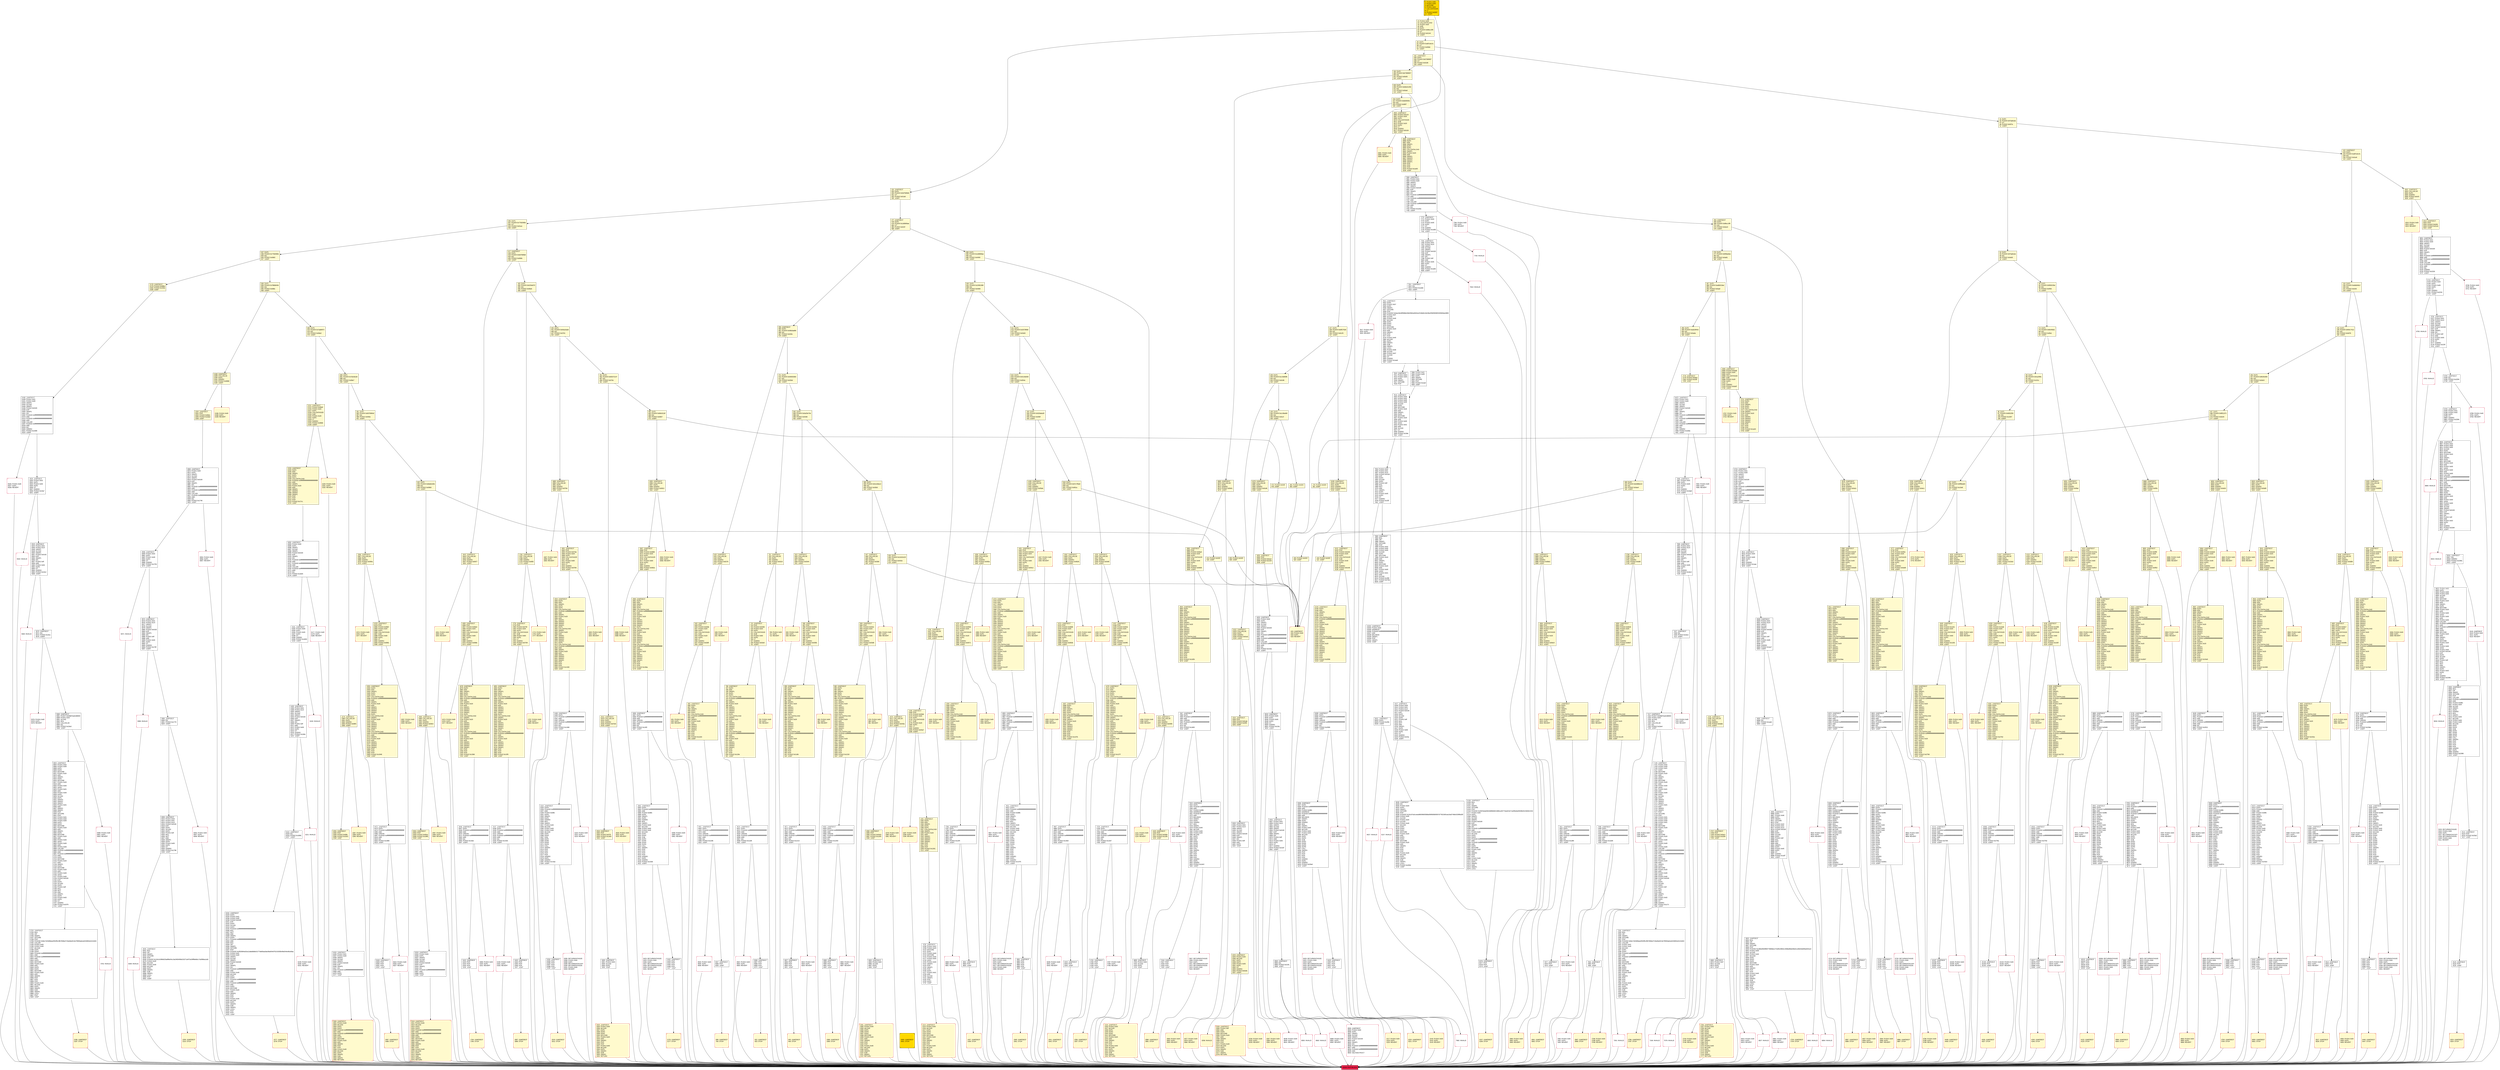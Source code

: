 digraph G {
bgcolor=transparent rankdir=UD;
node [shape=box style=filled color=black fillcolor=white fontname=arial fontcolor=black];
3777 [label="3777: JUMPDEST\l3778: POP\l3779: PUSH2 0x0f2e\l3782: PUSH1 0x04\l3784: DUP1\l3785: CALLDATASIZE\l3786: SUB\l3787: PUSH1 0x60\l3789: DUP2\l3790: LT\l3791: ISZERO\l3792: PUSH2 0x0ed8\l3795: JUMPI\l" fillcolor=lemonchiffon ];
3258 [label="3258: INVALID\l" fillcolor=lemonchiffon shape=Msquare color=crimson ];
3279 [label="3279: JUMPDEST\l3280: CALLVALUE\l3281: DUP1\l3282: ISZERO\l3283: PUSH2 0x0cdb\l3286: JUMPI\l" fillcolor=lemonchiffon ];
4009 [label="4009: PUSH1 0x00\l4011: DUP1\l4012: REVERT\l" fillcolor=lemonchiffon shape=Msquare color=crimson ];
1437 [label="1437: JUMPDEST\l1438: STOP\l" fillcolor=lemonchiffon shape=Msquare color=crimson ];
451 [label="451: DUP1\l452: PUSH4 0x65372147\l457: EQ\l458: PUSH2 0x07dc\l461: JUMPI\l" fillcolor=lemonchiffon ];
8429 [label="8429: JUMPDEST\l8430: POP\l8431: POP\l8432: POP\l8433: JUMP\l" ];
5039 [label="5039: PUSH1 0x00\l5041: DUP1\l5042: REVERT\l" shape=Msquare color=crimson ];
2990 [label="2990: PUSH1 0x00\l2992: DUP1\l2993: REVERT\l" fillcolor=lemonchiffon shape=Msquare color=crimson ];
7464 [label="7464: JUMPDEST\l7465: POP\l7466: JUMP\l" ];
1562 [label="1562: JUMPDEST\l1563: CALLVALUE\l1564: DUP1\l1565: ISZERO\l1566: PUSH2 0x0626\l1569: JUMPI\l" fillcolor=lemonchiffon ];
134 [label="134: DUP1\l135: PUSH4 0xebb646c2\l140: EQ\l141: PUSH2 0x0cfd\l144: JUMPI\l" fillcolor=lemonchiffon ];
955 [label="955: PUSH1 0x00\l957: DUP1\l958: REVERT\l" fillcolor=lemonchiffon shape=Msquare color=crimson ];
1920 [label="1920: PUSH1 0x00\l1922: DUP1\l1923: REVERT\l" fillcolor=lemonchiffon shape=Msquare color=crimson ];
2487 [label="2487: JUMPDEST\l2488: STOP\l" fillcolor=lemonchiffon shape=Msquare color=crimson ];
2881 [label="2881: JUMPDEST\l2882: POP\l2883: PUSH2 0x0ba4\l2886: PUSH1 0x04\l2888: DUP1\l2889: CALLDATASIZE\l2890: SUB\l2891: PUSH1 0x40\l2893: DUP2\l2894: LT\l2895: ISZERO\l2896: PUSH2 0x0b58\l2899: JUMPI\l" fillcolor=lemonchiffon ];
6710 [label="6710: RETURNDATASIZE\l6711: PUSH1 0x00\l6713: DUP1\l6714: RETURNDATACOPY\l6715: RETURNDATASIZE\l6716: PUSH1 0x00\l6718: REVERT\l" shape=Msquare color=crimson ];
2501 [label="2501: JUMPDEST\l2502: POP\l2503: PUSH2 0x09ce\l2506: PUSH2 0x1985\l2509: JUMP\l" fillcolor=lemonchiffon ];
947 [label="947: JUMPDEST\l948: CALLVALUE\l949: DUP1\l950: ISZERO\l951: PUSH2 0x03bf\l954: JUMPI\l" fillcolor=lemonchiffon ];
7062 [label="7062: PUSH1 0x00\l7064: DUP1\l7065: REVERT\l" shape=Msquare color=crimson ];
10134 [label="10134: PUSH1 0x00\l10136: DUP1\l10137: REVERT\l" shape=Msquare color=crimson ];
182 [label="182: JUMPDEST\l183: DUP1\l184: PUSH4 0xb7369007\l189: GT\l190: PUSH2 0x0108\l193: JUMPI\l" fillcolor=lemonchiffon ];
10021 [label="10021: JUMPDEST\l10022: DUP1\l10023: PUSH20 0xffffffffffffffffffffffffffffffffffffffff\l10044: AND\l10045: ORIGIN\l10046: PUSH20 0xffffffffffffffffffffffffffffffffffffffff\l10067: AND\l10068: EQ\l10069: PUSH2 0x275d\l10072: JUMPI\l" ];
6975 [label="6975: JUMPDEST\l6976: PUSH1 0x01\l6978: PUSH1 0x00\l6980: SWAP1\l6981: SLOAD\l6982: SWAP1\l6983: PUSH2 0x0100\l6986: EXP\l6987: SWAP1\l6988: DIV\l6989: PUSH20 0xffffffffffffffffffffffffffffffffffffffff\l7010: AND\l7011: PUSH20 0xffffffffffffffffffffffffffffffffffffffff\l7032: AND\l7033: CALLER\l7034: PUSH20 0xffffffffffffffffffffffffffffffffffffffff\l7055: AND\l7056: EQ\l7057: ISZERO\l7058: PUSH2 0x1b9a\l7061: JUMPI\l" ];
3017 [label="3017: JUMPDEST\l3018: DUP2\l3019: ADD\l3020: SWAP1\l3021: DUP1\l3022: DUP1\l3023: CALLDATALOAD\l3024: PUSH20 0xffffffffffffffffffffffffffffffffffffffff\l3045: AND\l3046: SWAP1\l3047: PUSH1 0x20\l3049: ADD\l3050: SWAP1\l3051: SWAP3\l3052: SWAP2\l3053: SWAP1\l3054: POP\l3055: POP\l3056: POP\l3057: PUSH2 0x1dc5\l3060: JUMP\l" fillcolor=lemonchiffon ];
959 [label="959: JUMPDEST\l960: POP\l961: PUSH2 0x042c\l964: PUSH1 0x04\l966: DUP1\l967: CALLDATASIZE\l968: SUB\l969: PUSH1 0x60\l971: DUP2\l972: LT\l973: ISZERO\l974: PUSH2 0x03d6\l977: JUMPI\l" fillcolor=lemonchiffon ];
7136 [label="7136: PUSH1 0x00\l7138: DUP1\l7139: REVERT\l" shape=Msquare color=crimson ];
2735 [label="2735: JUMPDEST\l2736: CALLVALUE\l2737: DUP1\l2738: ISZERO\l2739: PUSH2 0x0abb\l2742: JUMPI\l" fillcolor=lemonchiffon ];
3900 [label="3900: JUMPDEST\l3901: POP\l3902: PUSH2 0x0f9f\l3905: PUSH1 0x04\l3907: DUP1\l3908: CALLDATASIZE\l3909: SUB\l3910: PUSH1 0x40\l3912: DUP2\l3913: LT\l3914: ISZERO\l3915: PUSH2 0x0f53\l3918: JUMPI\l" fillcolor=lemonchiffon ];
2020 [label="2020: PUSH1 0x00\l2022: DUP1\l2023: REVERT\l" fillcolor=lemonchiffon shape=Msquare color=crimson ];
9449 [label="9449: JUMPDEST\l9450: DUP1\l9451: PUSH20 0xffffffffffffffffffffffffffffffffffffffff\l9472: AND\l9473: ORIGIN\l9474: PUSH20 0xffffffffffffffffffffffffffffffffffffffff\l9495: AND\l9496: EQ\l9497: PUSH2 0x2521\l9500: JUMPI\l" ];
824 [label="824: JUMPDEST\l825: CALLVALUE\l826: DUP1\l827: ISZERO\l828: PUSH2 0x0344\l831: JUMPI\l" fillcolor=lemonchiffon ];
402 [label="402: DUP1\l403: PUSH4 0x8da5cb5b\l408: EQ\l409: PUSH2 0x09b9\l412: JUMPI\l" fillcolor=lemonchiffon ];
5098 [label="5098: PUSH1 0x00\l5100: DUP1\l5101: REVERT\l" shape=Msquare color=crimson ];
9126 [label="9126: JUMPDEST\l9127: DUP1\l9128: PUSH20 0xffffffffffffffffffffffffffffffffffffffff\l9149: AND\l9150: ORIGIN\l9151: PUSH20 0xffffffffffffffffffffffffffffffffffffffff\l9172: AND\l9173: EQ\l9174: PUSH2 0x23de\l9177: JUMPI\l" ];
4124 [label="4124: JUMPDEST\l4125: CALLVALUE\l4126: DUP1\l4127: ISZERO\l4128: PUSH2 0x1028\l4131: JUMPI\l" fillcolor=lemonchiffon ];
3527 [label="3527: JUMPDEST\l3528: STOP\l" fillcolor=lemonchiffon shape=Msquare color=crimson ];
4136 [label="4136: JUMPDEST\l4137: POP\l4138: PUSH2 0x1095\l4141: PUSH1 0x04\l4143: DUP1\l4144: CALLDATASIZE\l4145: SUB\l4146: PUSH1 0x60\l4148: DUP2\l4149: LT\l4150: ISZERO\l4151: PUSH2 0x103f\l4154: JUMPI\l" fillcolor=lemonchiffon ];
2904 [label="2904: JUMPDEST\l2905: DUP2\l2906: ADD\l2907: SWAP1\l2908: DUP1\l2909: DUP1\l2910: CALLDATALOAD\l2911: PUSH20 0xffffffffffffffffffffffffffffffffffffffff\l2932: AND\l2933: SWAP1\l2934: PUSH1 0x20\l2936: ADD\l2937: SWAP1\l2938: SWAP3\l2939: SWAP2\l2940: SWAP1\l2941: DUP1\l2942: CALLDATALOAD\l2943: PUSH20 0xffffffffffffffffffffffffffffffffffffffff\l2964: AND\l2965: SWAP1\l2966: PUSH1 0x20\l2968: ADD\l2969: SWAP1\l2970: SWAP3\l2971: SWAP2\l2972: SWAP1\l2973: POP\l2974: POP\l2975: POP\l2976: PUSH2 0x1d2b\l2979: JUMP\l" fillcolor=lemonchiffon ];
30 [label="30: DUP1\l31: PUSH4 0xd97a4c41\l36: GT\l37: PUSH2 0x00b6\l40: JUMPI\l" fillcolor=lemonchiffon ];
511 [label="511: DUP1\l512: PUSH4 0x3373f9d0\l517: EQ\l518: PUSH2 0x04d3\l521: JUMPI\l" fillcolor=lemonchiffon ];
7910 [label="7910: JUMPDEST\l7911: PUSH1 0x00\l7913: PUSH1 0x05\l7915: DUP2\l7916: SWAP1\l7917: SSTORE\l7918: POP\l" ];
7066 [label="7066: JUMPDEST\l7067: PUSH1 0x02\l7069: DUP1\l7070: PUSH1 0x05\l7072: DUP2\l7073: GT\l7074: ISZERO\l7075: PUSH2 0x1ba8\l7078: JUMPI\l" ];
4032 [label="4032: PUSH1 0x00\l4034: DUP1\l4035: REVERT\l" fillcolor=lemonchiffon shape=Msquare color=crimson ];
615 [label="615: JUMPDEST\l616: PUSH1 0x00\l618: DUP1\l619: REVERT\l" fillcolor=lemonchiffon shape=Msquare color=crimson ];
1678 [label="1678: JUMPDEST\l1679: DUP2\l1680: ADD\l1681: SWAP1\l1682: DUP1\l1683: DUP1\l1684: CALLDATALOAD\l1685: PUSH20 0xffffffffffffffffffffffffffffffffffffffff\l1706: AND\l1707: SWAP1\l1708: PUSH1 0x20\l1710: ADD\l1711: SWAP1\l1712: SWAP3\l1713: SWAP2\l1714: SWAP1\l1715: DUP1\l1716: CALLDATALOAD\l1717: SWAP1\l1718: PUSH1 0x20\l1720: ADD\l1721: SWAP1\l1722: SWAP3\l1723: SWAP2\l1724: SWAP1\l1725: DUP1\l1726: CALLDATALOAD\l1727: PUSH20 0xffffffffffffffffffffffffffffffffffffffff\l1748: AND\l1749: SWAP1\l1750: PUSH1 0x20\l1752: ADD\l1753: SWAP1\l1754: SWAP3\l1755: SWAP2\l1756: SWAP1\l1757: POP\l1758: POP\l1759: POP\l1760: PUSH2 0x13b6\l1763: JUMP\l" fillcolor=lemonchiffon ];
2489 [label="2489: JUMPDEST\l2490: CALLVALUE\l2491: DUP1\l2492: ISZERO\l2493: PUSH2 0x09c5\l2496: JUMPI\l" fillcolor=lemonchiffon ];
3013 [label="3013: PUSH1 0x00\l3015: DUP1\l3016: REVERT\l" fillcolor=lemonchiffon shape=Msquare color=crimson ];
7113 [label="7113: PUSH1 0x00\l7115: DUP1\l7116: REVERT\l" shape=Msquare color=crimson ];
10193 [label="10193: PUSH1 0x00\l10195: DUP1\l10196: REVERT\l" shape=Msquare color=crimson ];
1125 [label="1125: JUMPDEST\l1126: POP\l1127: PUSH2 0x046e\l1130: PUSH2 0x125b\l1133: JUMP\l" fillcolor=lemonchiffon ];
978 [label="978: PUSH1 0x00\l980: DUP1\l981: REVERT\l" fillcolor=lemonchiffon shape=Msquare color=crimson ];
5432 [label="5432: JUMPDEST\l5433: POP\l5434: POP\l5435: POP\l5436: POP\l5437: JUMP\l" ];
4510 [label="4510: JUMPDEST\l4511: DUP1\l4512: PUSH20 0xffffffffffffffffffffffffffffffffffffffff\l4533: AND\l4534: ORIGIN\l4535: PUSH20 0xffffffffffffffffffffffffffffffffffffffff\l4556: AND\l4557: EQ\l4558: PUSH2 0x11d6\l4561: JUMPI\l" ];
9178 [label="9178: PUSH1 0x00\l9180: DUP1\l9181: REVERT\l" shape=Msquare color=crimson ];
5580 [label="5580: JUMPDEST\l5581: PUSH7 0x038d7ea4c68000\l5589: PUSH1 0x03\l5591: SLOAD\l5592: MUL\l5593: CALLVALUE\l5594: EQ\l5595: PUSH2 0x15e3\l5598: JUMPI\l" ];
2711 [label="2711: JUMPDEST\l2712: DUP2\l2713: ADD\l2714: SWAP1\l2715: DUP1\l2716: DUP1\l2717: CALLDATALOAD\l2718: SWAP1\l2719: PUSH1 0x20\l2721: ADD\l2722: SWAP1\l2723: SWAP3\l2724: SWAP2\l2725: SWAP1\l2726: POP\l2727: POP\l2728: POP\l2729: PUSH2 0x1a44\l2732: JUMP\l" fillcolor=lemonchiffon ];
9035 [label="9035: JUMPDEST\l9036: MUL\l9037: OR\l9038: SWAP1\l9039: SSTORE\l9040: POP\l9041: CALLER\l9042: PUSH20 0xffffffffffffffffffffffffffffffffffffffff\l9063: AND\l9064: PUSH2 0x08fc\l9067: PUSH1 0x04\l9069: SLOAD\l9070: SWAP1\l9071: DUP2\l9072: ISZERO\l9073: MUL\l9074: SWAP1\l9075: PUSH1 0x40\l9077: MLOAD\l9078: PUSH1 0x00\l9080: PUSH1 0x40\l9082: MLOAD\l9083: DUP1\l9084: DUP4\l9085: SUB\l9086: DUP2\l9087: DUP6\l9088: DUP9\l9089: DUP9\l9090: CALL\l9091: SWAP4\l9092: POP\l9093: POP\l9094: POP\l9095: POP\l9096: ISZERO\l9097: DUP1\l9098: ISZERO\l9099: PUSH2 0x2398\l9102: JUMPI\l" ];
2366 [label="2366: JUMPDEST\l2367: CALLVALUE\l2368: DUP1\l2369: ISZERO\l2370: PUSH2 0x094a\l2373: JUMPI\l" fillcolor=lemonchiffon ];
6724 [label="6724: JUMPDEST\l6725: PUSH1 0x01\l6727: PUSH1 0x00\l6729: SWAP1\l6730: SLOAD\l6731: SWAP1\l6732: PUSH2 0x0100\l6735: EXP\l6736: SWAP1\l6737: DIV\l6738: PUSH20 0xffffffffffffffffffffffffffffffffffffffff\l6759: AND\l6760: PUSH20 0xffffffffffffffffffffffffffffffffffffffff\l6781: AND\l6782: CALLER\l6783: PUSH20 0xffffffffffffffffffffffffffffffffffffffff\l6804: AND\l6805: EQ\l6806: PUSH2 0x1a9e\l6809: JUMPI\l" ];
9875 [label="9875: RETURNDATASIZE\l9876: PUSH1 0x00\l9878: DUP1\l9879: RETURNDATACOPY\l9880: RETURNDATASIZE\l9881: PUSH1 0x00\l9883: REVERT\l" shape=Msquare color=crimson ];
227 [label="227: DUP1\l228: PUSH4 0xbff27928\l233: EQ\l234: PUSH2 0x0c25\l237: JUMPI\l" fillcolor=lemonchiffon ];
4907 [label="4907: PUSH1 0x00\l4909: DUP1\l4910: REVERT\l" shape=Msquare color=crimson ];
6194 [label="6194: INVALID\l" shape=Msquare color=crimson ];
2800 [label="2800: JUMPDEST\l2801: POP\l2802: PUSH2 0x0b33\l2805: PUSH1 0x04\l2807: DUP1\l2808: CALLDATASIZE\l2809: SUB\l2810: PUSH1 0x20\l2812: DUP2\l2813: LT\l2814: ISZERO\l2815: PUSH2 0x0b07\l2818: JUMPI\l" fillcolor=lemonchiffon ];
8806 [label="8806: JUMPDEST\l8807: PUSH1 0x02\l8809: PUSH1 0x00\l8811: PUSH1 0x05\l8813: SLOAD\l8814: DUP2\l8815: MSTORE\l8816: PUSH1 0x20\l8818: ADD\l8819: SWAP1\l8820: DUP2\l8821: MSTORE\l8822: PUSH1 0x20\l8824: ADD\l8825: PUSH1 0x00\l8827: SHA3\l8828: PUSH1 0x00\l8830: ADD\l8831: PUSH1 0x00\l8833: CALLER\l8834: PUSH20 0xffffffffffffffffffffffffffffffffffffffff\l8855: AND\l8856: PUSH20 0xffffffffffffffffffffffffffffffffffffffff\l8877: AND\l8878: DUP2\l8879: MSTORE\l8880: PUSH1 0x20\l8882: ADD\l8883: SWAP1\l8884: DUP2\l8885: MSTORE\l8886: PUSH1 0x20\l8888: ADD\l8889: PUSH1 0x00\l8891: SHA3\l8892: PUSH1 0x00\l8894: SWAP1\l8895: SLOAD\l8896: SWAP1\l8897: PUSH2 0x0100\l8900: EXP\l8901: SWAP1\l8902: DIV\l8903: PUSH1 0xff\l8905: AND\l8906: PUSH1 0x02\l8908: DUP2\l8909: GT\l8910: ISZERO\l8911: PUSH2 0x22d4\l8914: JUMPI\l" ];
3314 [label="3314: JUMPDEST\l3315: POP\l3316: PUSH2 0x0cfb\l3319: PUSH2 0x21cb\l3322: JUMP\l" fillcolor=lemonchiffon ];
3896 [label="3896: PUSH1 0x00\l3898: DUP1\l3899: REVERT\l" fillcolor=lemonchiffon shape=Msquare color=crimson ];
85 [label="85: DUP1\l86: PUSH4 0xfca25f6c\l91: EQ\l92: PUSH2 0x101c\l95: JUMPI\l" fillcolor=lemonchiffon ];
3259 [label="3259: JUMPDEST\l3260: PUSH1 0xff\l3262: AND\l3263: DUP2\l3264: MSTORE\l3265: PUSH1 0x20\l3267: ADD\l3268: SWAP2\l3269: POP\l3270: POP\l3271: PUSH1 0x40\l3273: MLOAD\l3274: DUP1\l3275: SWAP2\l3276: SUB\l3277: SWAP1\l3278: RETURN\l" fillcolor=lemonchiffon shape=Msquare color=crimson ];
2877 [label="2877: PUSH1 0x00\l2879: DUP1\l2880: REVERT\l" fillcolor=lemonchiffon shape=Msquare color=crimson ];
9505 [label="9505: JUMPDEST\l9506: DUP2\l9507: PUSH20 0xffffffffffffffffffffffffffffffffffffffff\l9528: AND\l9529: PUSH2 0x08fc\l9532: ADDRESS\l9533: PUSH20 0xffffffffffffffffffffffffffffffffffffffff\l9554: AND\l9555: BALANCE\l9556: SWAP1\l9557: DUP2\l9558: ISZERO\l9559: MUL\l9560: SWAP1\l9561: PUSH1 0x40\l9563: MLOAD\l9564: PUSH1 0x00\l9566: PUSH1 0x40\l9568: MLOAD\l9569: DUP1\l9570: DUP4\l9571: SUB\l9572: DUP2\l9573: DUP6\l9574: DUP9\l9575: DUP9\l9576: CALL\l9577: SWAP4\l9578: POP\l9579: POP\l9580: POP\l9581: POP\l9582: ISZERO\l9583: DUP1\l9584: ISZERO\l9585: PUSH2 0x257e\l9588: JUMPI\l" ];
2819 [label="2819: PUSH1 0x00\l2821: DUP1\l2822: REVERT\l" fillcolor=lemonchiffon shape=Msquare color=crimson ];
5999 [label="5999: JUMPDEST\l6000: EQ\l6001: PUSH2 0x1779\l6004: JUMPI\l" ];
6865 [label="6865: JUMPDEST\l6866: DUP2\l6867: PUSH1 0x06\l6869: DUP2\l6870: SWAP1\l6871: SSTORE\l6872: POP\l6873: PUSH1 0x02\l6875: PUSH1 0x01\l6877: PUSH1 0x14\l6879: PUSH2 0x0100\l6882: EXP\l6883: DUP2\l6884: SLOAD\l6885: DUP2\l6886: PUSH1 0xff\l6888: MUL\l6889: NOT\l6890: AND\l6891: SWAP1\l6892: DUP4\l6893: PUSH1 0x05\l6895: DUP2\l6896: GT\l6897: ISZERO\l6898: PUSH2 0x1af7\l6901: JUMPI\l" ];
1797 [label="1797: PUSH1 0x00\l1799: DUP1\l1800: REVERT\l" fillcolor=lemonchiffon shape=Msquare color=crimson ];
9182 [label="9182: JUMPDEST\l9183: DUP3\l9184: PUSH20 0xffffffffffffffffffffffffffffffffffffffff\l9205: AND\l9206: PUSH2 0x08fc\l9209: DUP4\l9210: SWAP1\l9211: DUP2\l9212: ISZERO\l9213: MUL\l9214: SWAP1\l9215: PUSH1 0x40\l9217: MLOAD\l9218: PUSH1 0x00\l9220: PUSH1 0x40\l9222: MLOAD\l9223: DUP1\l9224: DUP4\l9225: SUB\l9226: DUP2\l9227: DUP6\l9228: DUP9\l9229: DUP9\l9230: CALL\l9231: SWAP4\l9232: POP\l9233: POP\l9234: POP\l9235: POP\l9236: ISZERO\l9237: DUP1\l9238: ISZERO\l9239: PUSH2 0x2424\l9242: JUMPI\l" ];
0 [label="0: PUSH1 0x80\l2: PUSH1 0x40\l4: MSTORE\l5: PUSH1 0x04\l7: CALLDATASIZE\l8: LT\l9: PUSH2 0x0267\l12: JUMPI\l" fillcolor=lemonchiffon shape=Msquare fillcolor=gold ];
6533 [label="6533: JUMPDEST\l6534: PUSH1 0x00\l6536: DUP1\l6537: SWAP1\l6538: SLOAD\l6539: SWAP1\l6540: PUSH2 0x0100\l6543: EXP\l6544: SWAP1\l6545: DIV\l6546: PUSH20 0xffffffffffffffffffffffffffffffffffffffff\l6567: AND\l6568: DUP2\l6569: JUMP\l" ];
4507 [label="4507: JUMPDEST\l4508: POP\l4509: JUMP\l" ];
6222 [label="6222: JUMPDEST\l6223: EQ\l6224: PUSH2 0x1858\l6227: JUMPI\l" ];
2747 [label="2747: JUMPDEST\l2748: POP\l2749: PUSH2 0x0ac4\l2752: PUSH2 0x1b39\l2755: JUMP\l" fillcolor=lemonchiffon ];
3483 [label="3483: JUMPDEST\l3484: DUP2\l3485: ADD\l3486: SWAP1\l3487: DUP1\l3488: DUP1\l3489: CALLDATALOAD\l3490: PUSH20 0xffffffffffffffffffffffffffffffffffffffff\l3511: AND\l3512: SWAP1\l3513: PUSH1 0x20\l3515: ADD\l3516: SWAP1\l3517: SWAP3\l3518: SWAP2\l3519: SWAP1\l3520: POP\l3521: POP\l3522: POP\l3523: PUSH2 0x242a\l3526: JUMP\l" fillcolor=lemonchiffon ];
582 [label="582: DUP1\l583: PUSH4 0x0a20e74e\l588: EQ\l589: PUSH2 0x0338\l592: JUMPI\l" fillcolor=lemonchiffon ];
7291 [label="7291: INVALID\l" shape=Msquare color=crimson ];
1655 [label="1655: JUMPDEST\l1656: POP\l1657: PUSH2 0x06e4\l1660: PUSH1 0x04\l1662: DUP1\l1663: CALLDATASIZE\l1664: SUB\l1665: PUSH1 0x60\l1667: DUP2\l1668: LT\l1669: ISZERO\l1670: PUSH2 0x068e\l1673: JUMPI\l" fillcolor=lemonchiffon ];
1897 [label="1897: PUSH1 0x00\l1899: DUP1\l1900: REVERT\l" fillcolor=lemonchiffon shape=Msquare color=crimson ];
1766 [label="1766: JUMPDEST\l1767: CALLVALUE\l1768: DUP1\l1769: ISZERO\l1770: PUSH2 0x06f2\l1773: JUMPI\l" fillcolor=lemonchiffon ];
5163 [label="5163: JUMPDEST\l5164: POP\l5165: POP\l5166: POP\l5167: JUMP\l" ];
122 [label="122: JUMPDEST\l123: DUP1\l124: PUSH4 0xd97a4c41\l129: EQ\l130: PUSH2 0x0ce6\l133: JUMPI\l" fillcolor=lemonchiffon ];
4328 [label="4328: JUMPDEST\l4329: CALLVALUE\l4330: DUP1\l4331: ISZERO\l4332: PUSH2 0x10f4\l4335: JUMPI\l" fillcolor=lemonchiffon ];
391 [label="391: DUP1\l392: PUSH4 0x8376964d\l397: EQ\l398: PUSH2 0x093e\l401: JUMPI\l" fillcolor=lemonchiffon ];
5107 [label="5107: JUMPDEST\l5108: DUP1\l5109: PUSH20 0xffffffffffffffffffffffffffffffffffffffff\l5130: AND\l5131: ORIGIN\l5132: PUSH20 0xffffffffffffffffffffffffffffffffffffffff\l5153: AND\l5154: EQ\l5155: PUSH2 0x142b\l5158: JUMPI\l" ];
6005 [label="6005: PUSH1 0x00\l6007: DUP1\l6008: REVERT\l" shape=Msquare color=crimson ];
3687 [label="3687: JUMPDEST\l3688: DUP2\l3689: ADD\l3690: SWAP1\l3691: DUP1\l3692: DUP1\l3693: CALLDATALOAD\l3694: PUSH20 0xffffffffffffffffffffffffffffffffffffffff\l3715: AND\l3716: SWAP1\l3717: PUSH1 0x20\l3719: ADD\l3720: SWAP1\l3721: SWAP3\l3722: SWAP2\l3723: SWAP1\l3724: DUP1\l3725: CALLDATALOAD\l3726: PUSH20 0xffffffffffffffffffffffffffffffffffffffff\l3747: AND\l3748: SWAP1\l3749: PUSH1 0x20\l3751: ADD\l3752: SWAP1\l3753: SWAP3\l3754: SWAP2\l3755: SWAP1\l3756: POP\l3757: POP\l3758: POP\l3759: PUSH2 0x24e9\l3762: JUMP\l" fillcolor=lemonchiffon ];
1924 [label="1924: JUMPDEST\l1925: DUP2\l1926: ADD\l1927: SWAP1\l1928: DUP1\l1929: DUP1\l1930: CALLDATALOAD\l1931: PUSH20 0xffffffffffffffffffffffffffffffffffffffff\l1952: AND\l1953: SWAP1\l1954: PUSH1 0x20\l1956: ADD\l1957: SWAP1\l1958: SWAP3\l1959: SWAP2\l1960: SWAP1\l1961: DUP1\l1962: CALLDATALOAD\l1963: SWAP1\l1964: PUSH1 0x20\l1966: ADD\l1967: SWAP1\l1968: SWAP3\l1969: SWAP2\l1970: SWAP1\l1971: DUP1\l1972: CALLDATALOAD\l1973: PUSH20 0xffffffffffffffffffffffffffffffffffffffff\l1994: AND\l1995: SWAP1\l1996: PUSH1 0x20\l1998: ADD\l1999: SWAP1\l2000: SWAP3\l2001: SWAP2\l2002: SWAP1\l2003: POP\l2004: POP\l2005: POP\l2006: PUSH2 0x1430\l2009: JUMP\l" fillcolor=lemonchiffon ];
1356 [label="1356: JUMPDEST\l1357: STOP\l" fillcolor=lemonchiffon shape=Msquare color=crimson ];
7677 [label="7677: JUMPDEST\l7678: POP\l7679: JUMP\l" ];
832 [label="832: PUSH1 0x00\l834: DUP1\l835: REVERT\l" fillcolor=lemonchiffon shape=Msquare color=crimson ];
3446 [label="3446: JUMPDEST\l3447: STOP\l" fillcolor=lemonchiffon shape=Msquare color=crimson ];
5954 [label="5954: PUSH1 0x00\l5956: DUP1\l5957: REVERT\l" shape=Msquare color=crimson ];
3652 [label="3652: JUMPDEST\l3653: CALLVALUE\l3654: DUP1\l3655: ISZERO\l3656: PUSH2 0x0e50\l3659: JUMPI\l" fillcolor=lemonchiffon ];
555 [label="555: PUSH2 0x0267\l558: JUMP\l" fillcolor=lemonchiffon ];
264 [label="264: JUMPDEST\l265: DUP1\l266: PUSH4 0x8fecc3f9\l271: EQ\l272: PUSH2 0x0a10\l275: JUMPI\l" fillcolor=lemonchiffon ];
3919 [label="3919: PUSH1 0x00\l3921: DUP1\l3922: REVERT\l" fillcolor=lemonchiffon shape=Msquare color=crimson ];
8021 [label="8021: JUMPDEST\l8022: DUP2\l8023: PUSH2 0x1f5c\l8026: JUMPI\l" ];
6221 [label="6221: INVALID\l" shape=Msquare color=crimson ];
5306 [label="5306: JUMPDEST\l5307: DUP1\l5308: PUSH20 0xffffffffffffffffffffffffffffffffffffffff\l5329: AND\l5330: ORIGIN\l5331: PUSH20 0xffffffffffffffffffffffffffffffffffffffff\l5352: AND\l5353: EQ\l5354: PUSH2 0x14f2\l5357: JUMPI\l" ];
2900 [label="2900: PUSH1 0x00\l2902: DUP1\l2903: REVERT\l" fillcolor=lemonchiffon shape=Msquare color=crimson ];
4449 [label="4449: JUMPDEST\l4450: STOP\l" fillcolor=lemonchiffon shape=Msquare color=crimson ];
855 [label="855: PUSH1 0x00\l857: DUP1\l858: REVERT\l" fillcolor=lemonchiffon shape=Msquare color=crimson ];
10073 [label="10073: PUSH1 0x00\l10075: DUP1\l10076: REVERT\l" shape=Msquare color=crimson ];
859 [label="859: JUMPDEST\l860: DUP2\l861: ADD\l862: SWAP1\l863: DUP1\l864: DUP1\l865: CALLDATALOAD\l866: PUSH20 0xffffffffffffffffffffffffffffffffffffffff\l887: AND\l888: SWAP1\l889: PUSH1 0x20\l891: ADD\l892: SWAP1\l893: SWAP3\l894: SWAP2\l895: SWAP1\l896: DUP1\l897: CALLDATALOAD\l898: SWAP1\l899: PUSH1 0x20\l901: ADD\l902: SWAP1\l903: SWAP3\l904: SWAP2\l905: SWAP1\l906: DUP1\l907: CALLDATALOAD\l908: PUSH20 0xffffffffffffffffffffffffffffffffffffffff\l929: AND\l930: SWAP1\l931: PUSH1 0x20\l933: ADD\l934: SWAP1\l935: SWAP3\l936: SWAP2\l937: SWAP1\l938: POP\l939: POP\l940: POP\l941: PUSH2 0x11db\l944: JUMP\l" fillcolor=lemonchiffon ];
1393 [label="1393: JUMPDEST\l1394: DUP2\l1395: ADD\l1396: SWAP1\l1397: DUP1\l1398: DUP1\l1399: CALLDATALOAD\l1400: PUSH20 0xffffffffffffffffffffffffffffffffffffffff\l1421: AND\l1422: SWAP1\l1423: PUSH1 0x20\l1425: ADD\l1426: SWAP1\l1427: SWAP3\l1428: SWAP2\l1429: SWAP1\l1430: POP\l1431: POP\l1432: POP\l1433: PUSH2 0x12bc\l1436: JUMP\l" fillcolor=lemonchiffon ];
3121 [label="3121: JUMPDEST\l3122: POP\l3123: PUSH2 0x0c94\l3126: PUSH1 0x04\l3128: DUP1\l3129: CALLDATASIZE\l3130: SUB\l3131: PUSH1 0x40\l3133: DUP2\l3134: LT\l3135: ISZERO\l3136: PUSH2 0x0c48\l3139: JUMPI\l" fillcolor=lemonchiffon ];
3220 [label="3220: JUMPDEST\l3221: STOP\l" fillcolor=lemonchiffon shape=Msquare color=crimson ];
4245 [label="4245: JUMPDEST\l4246: STOP\l" fillcolor=lemonchiffon shape=Msquare color=crimson ];
6969 [label="6969: JUMPDEST\l6970: PUSH1 0x07\l6972: SLOAD\l6973: DUP2\l6974: JUMP\l" ];
5570 [label="5570: JUMPDEST\l5571: EQ\l5572: PUSH2 0x15cc\l5575: JUMPI\l" ];
8336 [label="8336: JUMPDEST\l8337: DUP2\l8338: PUSH20 0xffffffffffffffffffffffffffffffffffffffff\l8359: AND\l8360: PUSH2 0x08fc\l8363: ADDRESS\l8364: PUSH20 0xffffffffffffffffffffffffffffffffffffffff\l8385: AND\l8386: BALANCE\l8387: SWAP1\l8388: DUP2\l8389: ISZERO\l8390: MUL\l8391: SWAP1\l8392: PUSH1 0x40\l8394: MLOAD\l8395: PUSH1 0x00\l8397: PUSH1 0x40\l8399: MLOAD\l8400: DUP1\l8401: DUP4\l8402: SUB\l8403: DUP2\l8404: DUP6\l8405: DUP9\l8406: DUP9\l8407: CALL\l8408: SWAP4\l8409: POP\l8410: POP\l8411: POP\l8412: POP\l8413: ISZERO\l8414: DUP1\l8415: ISZERO\l8416: PUSH2 0x20ed\l8419: JUMPI\l" ];
10006 [label="10006: RETURNDATASIZE\l10007: PUSH1 0x00\l10009: DUP1\l10010: RETURNDATACOPY\l10011: RETURNDATASIZE\l10012: PUSH1 0x00\l10014: REVERT\l" shape=Msquare color=crimson ];
1213 [label="1213: JUMPDEST\l1214: PUSH1 0x40\l1216: MLOAD\l1217: DUP1\l1218: DUP3\l1219: DUP2\l1220: MSTORE\l1221: PUSH1 0x20\l1223: ADD\l1224: SWAP2\l1225: POP\l1226: POP\l1227: PUSH1 0x40\l1229: MLOAD\l1230: DUP1\l1231: SWAP2\l1232: SUB\l1233: SWAP1\l1234: RETURN\l" fillcolor=lemonchiffon shape=Msquare color=crimson ];
6855 [label="6855: JUMPDEST\l6856: EQ\l6857: PUSH2 0x1ad1\l6860: JUMPI\l" ];
4787 [label="4787: PUSH1 0x00\l4789: DUP1\l4790: REVERT\l" shape=Msquare color=crimson ];
3765 [label="3765: JUMPDEST\l3766: CALLVALUE\l3767: DUP1\l3768: ISZERO\l3769: PUSH2 0x0ec1\l3772: JUMPI\l" fillcolor=lemonchiffon ];
2176 [label="2176: JUMPDEST\l2177: STOP\l" fillcolor=lemonchiffon shape=Msquare color=crimson ];
2743 [label="2743: PUSH1 0x00\l2745: DUP1\l2746: REVERT\l" fillcolor=lemonchiffon shape=Msquare color=crimson ];
5542 [label="5542: INVALID\l" shape=Msquare color=crimson ];
2024 [label="2024: JUMPDEST\l2025: POP\l2026: PUSH2 0x07f1\l2029: PUSH2 0x14b4\l2032: JUMP\l" fillcolor=lemonchiffon ];
3773 [label="3773: PUSH1 0x00\l3775: DUP1\l3776: REVERT\l" fillcolor=lemonchiffon shape=Msquare color=crimson ];
8138 [label="8138: JUMPDEST\l8139: MUL\l8140: OR\l8141: SWAP1\l8142: SSTORE\l8143: POP\l8144: PUSH32 0x2bf1feda0062dbf8b9631889ca35774ee61fa71a095e6af4939b2b15836101fd\l8177: PUSH1 0x00\l8179: DUP1\l8180: SWAP1\l8181: SLOAD\l8182: SWAP1\l8183: PUSH2 0x0100\l8186: EXP\l8187: SWAP1\l8188: DIV\l8189: PUSH20 0xffffffffffffffffffffffffffffffffffffffff\l8210: AND\l8211: PUSH1 0x40\l8213: MLOAD\l8214: DUP1\l8215: DUP3\l8216: PUSH20 0xffffffffffffffffffffffffffffffffffffffff\l8237: AND\l8238: PUSH20 0xffffffffffffffffffffffffffffffffffffffff\l8259: AND\l8260: DUP2\l8261: MSTORE\l8262: PUSH1 0x20\l8264: ADD\l8265: SWAP2\l8266: POP\l8267: POP\l8268: PUSH1 0x40\l8270: MLOAD\l8271: DUP1\l8272: SWAP2\l8273: SUB\l8274: SWAP1\l8275: LOG1\l" ];
4735 [label="4735: JUMPDEST\l4736: DUP1\l4737: PUSH20 0xffffffffffffffffffffffffffffffffffffffff\l4758: AND\l4759: ORIGIN\l4760: PUSH20 0xffffffffffffffffffffffffffffffffffffffff\l4781: AND\l4782: EQ\l4783: PUSH2 0x12b7\l4786: JUMPI\l" ];
2186 [label="2186: JUMPDEST\l2187: STOP\l" fillcolor=lemonchiffon shape=Msquare color=crimson ];
4911 [label="4911: JUMPDEST\l4912: DUP3\l4913: PUSH20 0xffffffffffffffffffffffffffffffffffffffff\l4934: AND\l4935: PUSH2 0x08fc\l4938: DUP4\l4939: SWAP1\l4940: DUP2\l4941: ISZERO\l4942: MUL\l4943: SWAP1\l4944: PUSH1 0x40\l4946: MLOAD\l4947: PUSH1 0x00\l4949: PUSH1 0x40\l4951: MLOAD\l4952: DUP1\l4953: DUP4\l4954: SUB\l4955: DUP2\l4956: DUP6\l4957: DUP9\l4958: DUP9\l4959: CALL\l4960: SWAP4\l4961: POP\l4962: POP\l4963: POP\l4964: POP\l4965: ISZERO\l4966: DUP1\l4967: ISZERO\l4968: PUSH2 0x1375\l4971: JUMPI\l" ];
7616 [label="7616: JUMPDEST\l7617: POP\l7618: POP\l7619: POP\l7620: JUMP\l" ];
276 [label="276: DUP1\l277: PUSH4 0x9f4ba0ee\l282: EQ\l283: PUSH2 0x0a81\l286: JUMPI\l" fillcolor=lemonchiffon ];
7817 [label="7817: PUSH1 0x00\l7819: DUP1\l7820: REVERT\l" shape=Msquare color=crimson ];
651 [label="651: PUSH1 0x00\l653: DUP1\l654: REVERT\l" fillcolor=lemonchiffon shape=Msquare color=crimson ];
1674 [label="1674: PUSH1 0x00\l1676: DUP1\l1677: REVERT\l" fillcolor=lemonchiffon shape=Msquare color=crimson ];
3243 [label="3243: JUMPDEST\l3244: PUSH1 0x40\l3246: MLOAD\l3247: DUP1\l3248: DUP3\l3249: PUSH1 0x05\l3251: DUP2\l3252: GT\l3253: ISZERO\l3254: PUSH2 0x0cbb\l3257: JUMPI\l" fillcolor=lemonchiffon ];
1247 [label="1247: JUMPDEST\l1248: POP\l1249: PUSH2 0x054c\l1252: PUSH1 0x04\l1254: DUP1\l1255: CALLDATASIZE\l1256: SUB\l1257: PUSH1 0x60\l1259: DUP2\l1260: LT\l1261: ISZERO\l1262: PUSH2 0x04f6\l1265: JUMPI\l" fillcolor=lemonchiffon ];
2707 [label="2707: PUSH1 0x00\l2709: DUP1\l2710: REVERT\l" fillcolor=lemonchiffon shape=Msquare color=crimson ];
4282 [label="4282: JUMPDEST\l4283: DUP2\l4284: ADD\l4285: SWAP1\l4286: DUP1\l4287: DUP1\l4288: CALLDATALOAD\l4289: PUSH20 0xffffffffffffffffffffffffffffffffffffffff\l4310: AND\l4311: SWAP1\l4312: PUSH1 0x20\l4314: ADD\l4315: SWAP1\l4316: SWAP3\l4317: SWAP2\l4318: SWAP1\l4319: POP\l4320: POP\l4321: POP\l4322: PUSH2 0x2762\l4325: JUMP\l" fillcolor=lemonchiffon ];
2209 [label="2209: JUMPDEST\l2210: STOP\l" fillcolor=lemonchiffon shape=Msquare color=crimson ];
4566 [label="4566: JUMPDEST\l4567: POP\l4568: POP\l4569: POP\l4570: JUMP\l" ];
8582 [label="8582: INVALID\l" shape=Msquare color=crimson ];
6810 [label="6810: PUSH1 0x00\l6812: DUP1\l6813: REVERT\l" shape=Msquare color=crimson ];
2378 [label="2378: JUMPDEST\l2379: POP\l2380: PUSH2 0x09b7\l2383: PUSH1 0x04\l2385: DUP1\l2386: CALLDATASIZE\l2387: SUB\l2388: PUSH1 0x60\l2390: DUP2\l2391: LT\l2392: ISZERO\l2393: PUSH2 0x0961\l2396: JUMPI\l" fillcolor=lemonchiffon ];
701 [label="701: JUMPDEST\l702: CALLVALUE\l703: DUP1\l704: ISZERO\l705: PUSH2 0x02c9\l708: JUMPI\l" fillcolor=lemonchiffon ];
559 [label="559: JUMPDEST\l560: DUP1\l561: PUSH4 0x06b3ad66\l566: EQ\l567: PUSH2 0x026c\l570: JUMPI\l" fillcolor=lemonchiffon ];
713 [label="713: JUMPDEST\l714: POP\l715: PUSH2 0x0336\l718: PUSH1 0x04\l720: DUP1\l721: CALLDATASIZE\l722: SUB\l723: PUSH1 0x60\l725: DUP2\l726: LT\l727: ISZERO\l728: PUSH2 0x02e0\l731: JUMPI\l" fillcolor=lemonchiffon ];
9314 [label="9314: JUMPDEST\l9315: POP\l9316: JUMP\l" ];
298 [label="298: DUP1\l299: PUSH4 0xad19f442\l304: EQ\l305: PUSH2 0x0ada\l308: JUMPI\l" fillcolor=lemonchiffon ];
167 [label="167: DUP1\l168: PUSH4 0xf6f11371\l173: EQ\l174: PUSH2 0x0e44\l177: JUMPI\l" fillcolor=lemonchiffon ];
2796 [label="2796: PUSH1 0x00\l2798: DUP1\l2799: REVERT\l" fillcolor=lemonchiffon shape=Msquare color=crimson ];
8742 [label="8742: JUMPDEST\l8743: PUSH1 0x04\l8745: DUP1\l8746: PUSH1 0x05\l8748: DUP2\l8749: GT\l8750: ISZERO\l8751: PUSH2 0x2234\l8754: JUMPI\l" ];
347 [label="347: DUP1\l348: PUSH4 0x7782090b\l353: EQ\l354: PUSH2 0x0882\l357: JUMPI\l" fillcolor=lemonchiffon ];
1774 [label="1774: PUSH1 0x00\l1776: DUP1\l1777: REVERT\l" fillcolor=lemonchiffon shape=Msquare color=crimson ];
429 [label="429: DUP1\l430: PUSH4 0x61f4e670\l435: EQ\l436: PUSH2 0x06e6\l439: JUMPI\l" fillcolor=lemonchiffon ];
440 [label="440: DUP1\l441: PUSH4 0x64acbadd\l446: EQ\l447: PUSH2 0x0761\l450: JUMPI\l" fillcolor=lemonchiffon ];
4848 [label="4848: PUSH1 0x00\l4850: DUP1\l4851: REVERT\l" shape=Msquare color=crimson ];
8453 [label="8453: JUMPDEST\l8454: PUSH1 0x00\l8456: DUP1\l8457: SWAP1\l8458: SLOAD\l8459: SWAP1\l8460: PUSH2 0x0100\l8463: EXP\l8464: SWAP1\l8465: DIV\l8466: PUSH20 0xffffffffffffffffffffffffffffffffffffffff\l8487: AND\l8488: PUSH20 0xffffffffffffffffffffffffffffffffffffffff\l8509: AND\l8510: CALLER\l8511: PUSH20 0xffffffffffffffffffffffffffffffffffffffff\l8532: AND\l8533: EQ\l8534: PUSH2 0x215e\l8537: JUMPI\l" ];
238 [label="238: DUP1\l239: PUSH4 0xc19d93fb\l244: EQ\l245: PUSH2 0x0c96\l248: JUMPI\l" fillcolor=lemonchiffon ];
1156 [label="1156: JUMPDEST\l1157: CALLVALUE\l1158: DUP1\l1159: ISZERO\l1160: PUSH2 0x0490\l1163: JUMPI\l" fillcolor=lemonchiffon ];
6528 [label="6528: JUMPDEST\l6529: POP\l6530: POP\l6531: POP\l6532: JUMP\l" ];
3109 [label="3109: JUMPDEST\l3110: CALLVALUE\l3111: DUP1\l3112: ISZERO\l3113: PUSH2 0x0c31\l3116: JUMPI\l" fillcolor=lemonchiffon ];
709 [label="709: PUSH1 0x00\l711: DUP1\l712: REVERT\l" fillcolor=lemonchiffon shape=Msquare color=crimson ];
522 [label="522: DUP1\l523: PUSH4 0x5119e000\l528: EQ\l529: PUSH2 0x054e\l532: JUMPI\l" fillcolor=lemonchiffon ];
8280 [label="8280: JUMPDEST\l8281: DUP1\l8282: PUSH20 0xffffffffffffffffffffffffffffffffffffffff\l8303: AND\l8304: ORIGIN\l8305: PUSH20 0xffffffffffffffffffffffffffffffffffffffff\l8326: AND\l8327: EQ\l8328: PUSH2 0x2090\l8331: JUMPI\l" ];
3085 [label="3085: JUMPDEST\l3086: DUP2\l3087: ADD\l3088: SWAP1\l3089: DUP1\l3090: DUP1\l3091: CALLDATALOAD\l3092: SWAP1\l3093: PUSH1 0x20\l3095: ADD\l3096: SWAP1\l3097: SWAP3\l3098: SWAP2\l3099: SWAP1\l3100: POP\l3101: POP\l3102: POP\l3103: PUSH2 0x1e00\l3106: JUMP\l" fillcolor=lemonchiffon ];
6181 [label="6181: JUMPDEST\l6182: PUSH1 0x00\l6184: DUP1\l6185: PUSH1 0x05\l6187: DUP2\l6188: GT\l6189: ISZERO\l6190: PUSH2 0x1833\l6193: JUMPI\l" ];
9252 [label="9252: JUMPDEST\l9253: POP\l9254: POP\l9255: POP\l9256: POP\l9257: JUMP\l" ];
6861 [label="6861: PUSH1 0x00\l6863: DUP1\l6864: REVERT\l" shape=Msquare color=crimson ];
3323 [label="3323: JUMPDEST\l3324: STOP\l" fillcolor=lemonchiffon shape=Msquare color=crimson ];
3300 [label="3300: JUMPDEST\l3301: STOP\l" fillcolor=lemonchiffon shape=Msquare fillcolor=gold ];
2277 [label="2277: JUMPDEST\l2278: STOP\l" fillcolor=lemonchiffon shape=Msquare color=crimson ];
4326 [label="4326: JUMPDEST\l4327: STOP\l" fillcolor=lemonchiffon shape=Msquare color=crimson ];
7784 [label="7784: JUMPDEST\l7785: PUSH1 0x01\l7787: PUSH1 0x14\l7789: SWAP1\l7790: SLOAD\l7791: SWAP1\l7792: PUSH2 0x0100\l7795: EXP\l7796: SWAP1\l7797: DIV\l7798: PUSH1 0xff\l7800: AND\l7801: PUSH1 0x05\l7803: DUP2\l7804: GT\l7805: ISZERO\l7806: PUSH2 0x1e83\l7809: JUMPI\l" ];
9941 [label="9941: PUSH1 0x00\l9943: DUP1\l9944: REVERT\l" shape=Msquare color=crimson ];
3796 [label="3796: PUSH1 0x00\l3798: DUP1\l3799: REVERT\l" fillcolor=lemonchiffon shape=Msquare color=crimson ];
7107 [label="7107: JUMPDEST\l7108: EQ\l7109: PUSH2 0x1bcd\l7112: JUMPI\l" ];
4972 [label="4972: RETURNDATASIZE\l4973: PUSH1 0x00\l4975: DUP1\l4976: RETURNDATACOPY\l4977: RETURNDATASIZE\l4978: PUSH1 0x00\l4980: REVERT\l" shape=Msquare color=crimson ];
7523 [label="7523: JUMPDEST\l7524: DUP2\l7525: PUSH20 0xffffffffffffffffffffffffffffffffffffffff\l7546: AND\l7547: PUSH2 0x08fc\l7550: ADDRESS\l7551: PUSH20 0xffffffffffffffffffffffffffffffffffffffff\l7572: AND\l7573: BALANCE\l7574: SWAP1\l7575: DUP2\l7576: ISZERO\l7577: MUL\l7578: SWAP1\l7579: PUSH1 0x40\l7581: MLOAD\l7582: PUSH1 0x00\l7584: PUSH1 0x40\l7586: MLOAD\l7587: DUP1\l7588: DUP4\l7589: SUB\l7590: DUP2\l7591: DUP6\l7592: DUP9\l7593: DUP9\l7594: CALL\l7595: SWAP4\l7596: POP\l7597: POP\l7598: POP\l7599: POP\l7600: ISZERO\l7601: DUP1\l7602: ISZERO\l7603: PUSH2 0x1dc0\l7606: JUMPI\l" ];
4013 [label="4013: JUMPDEST\l4014: POP\l4015: PUSH2 0x101a\l4018: PUSH1 0x04\l4020: DUP1\l4021: CALLDATASIZE\l4022: SUB\l4023: PUSH1 0x60\l4025: DUP2\l4026: LT\l4027: ISZERO\l4028: PUSH2 0x0fc4\l4031: JUMPI\l" fillcolor=lemonchiffon ];
6040 [label="6040: JUMPDEST\l6041: MUL\l6042: OR\l6043: SWAP1\l6044: SSTORE\l6045: POP\l6046: PUSH32 0x110c2c58fa523adf6e04cc3a248340fa015271e972e26ff8e8dcc7a308ba1a3d\l6079: PUSH1 0x40\l6081: MLOAD\l6082: PUSH1 0x40\l6084: MLOAD\l6085: DUP1\l6086: SWAP2\l6087: SUB\l6088: SWAP1\l6089: LOG1\l6090: POP\l6091: JUMP\l" ];
7770 [label="7770: JUMPDEST\l7771: PUSH1 0x03\l7773: DUP1\l7774: PUSH1 0x05\l7776: DUP2\l7777: GT\l7778: ISZERO\l7779: PUSH2 0x1e68\l7782: JUMPI\l" ];
732 [label="732: PUSH1 0x00\l734: DUP1\l735: REVERT\l" fillcolor=lemonchiffon shape=Msquare color=crimson ];
1474 [label="1474: JUMPDEST\l1475: DUP2\l1476: ADD\l1477: SWAP1\l1478: DUP1\l1479: DUP1\l1480: CALLDATALOAD\l1481: PUSH20 0xffffffffffffffffffffffffffffffffffffffff\l1502: AND\l1503: SWAP1\l1504: PUSH1 0x20\l1506: ADD\l1507: SWAP1\l1508: SWAP3\l1509: SWAP2\l1510: SWAP1\l1511: DUP1\l1512: CALLDATALOAD\l1513: SWAP1\l1514: PUSH1 0x20\l1516: ADD\l1517: SWAP1\l1518: SWAP3\l1519: SWAP2\l1520: SWAP1\l1521: DUP1\l1522: CALLDATALOAD\l1523: PUSH20 0xffffffffffffffffffffffffffffffffffffffff\l1544: AND\l1545: SWAP1\l1546: PUSH1 0x20\l1548: ADD\l1549: SWAP1\l1550: SWAP3\l1551: SWAP2\l1552: SWAP1\l1553: POP\l1554: POP\l1555: POP\l1556: PUSH2 0x12f7\l1559: JUMP\l" fillcolor=lemonchiffon ];
1778 [label="1778: JUMPDEST\l1779: POP\l1780: PUSH2 0x075f\l1783: PUSH1 0x04\l1785: DUP1\l1786: CALLDATASIZE\l1787: SUB\l1788: PUSH1 0x60\l1790: DUP2\l1791: LT\l1792: ISZERO\l1793: PUSH2 0x0709\l1796: JUMPI\l" fillcolor=lemonchiffon ];
5569 [label="5569: INVALID\l" shape=Msquare color=crimson ];
1270 [label="1270: JUMPDEST\l1271: DUP2\l1272: ADD\l1273: SWAP1\l1274: DUP1\l1275: DUP1\l1276: CALLDATALOAD\l1277: PUSH20 0xffffffffffffffffffffffffffffffffffffffff\l1298: AND\l1299: SWAP1\l1300: PUSH1 0x20\l1302: ADD\l1303: SWAP1\l1304: SWAP3\l1305: SWAP2\l1306: SWAP1\l1307: DUP1\l1308: CALLDATALOAD\l1309: SWAP1\l1310: PUSH1 0x20\l1312: ADD\l1313: SWAP1\l1314: SWAP3\l1315: SWAP2\l1316: SWAP1\l1317: DUP1\l1318: CALLDATALOAD\l1319: PUSH20 0xffffffffffffffffffffffffffffffffffffffff\l1340: AND\l1341: SWAP1\l1342: PUSH1 0x20\l1344: ADD\l1345: SWAP1\l1346: SWAP3\l1347: SWAP2\l1348: SWAP1\l1349: POP\l1350: POP\l1351: POP\l1352: PUSH2 0x127f\l1355: JUMP\l" fillcolor=lemonchiffon ];
1570 [label="1570: PUSH1 0x00\l1572: DUP1\l1573: REVERT\l" fillcolor=lemonchiffon shape=Msquare color=crimson ];
8738 [label="8738: PUSH1 0x00\l8740: DUP1\l8741: REVERT\l" shape=Msquare color=crimson ];
604 [label="604: DUP1\l605: PUSH4 0x11610c25\l610: EQ\l611: PUSH2 0x042e\l614: JUMPI\l" fillcolor=lemonchiffon ];
2607 [label="2607: PUSH1 0x00\l2609: DUP1\l2610: REVERT\l" fillcolor=lemonchiffon shape=Msquare color=crimson ];
4122 [label="4122: JUMPDEST\l4123: STOP\l" fillcolor=lemonchiffon shape=Msquare color=crimson ];
3302 [label="3302: JUMPDEST\l3303: CALLVALUE\l3304: DUP1\l3305: ISZERO\l3306: PUSH2 0x0cf2\l3309: JUMPI\l" fillcolor=lemonchiffon ];
3234 [label="3234: JUMPDEST\l3235: POP\l3236: PUSH2 0x0cab\l3239: PUSH2 0x20f2\l3242: JUMP\l" fillcolor=lemonchiffon ];
9103 [label="9103: RETURNDATASIZE\l9104: PUSH1 0x00\l9106: DUP1\l9107: RETURNDATACOPY\l9108: RETURNDATASIZE\l9109: PUSH1 0x00\l9111: REVERT\l" shape=Msquare color=crimson ];
1593 [label="1593: PUSH1 0x00\l1595: DUP1\l1596: REVERT\l" fillcolor=lemonchiffon shape=Msquare color=crimson ];
9787 [label="9787: PUSH1 0x00\l9789: DUP1\l9790: REVERT\l" shape=Msquare color=crimson ];
9118 [label="9118: JUMPDEST\l9119: PUSH1 0x00\l9121: DUP1\l9122: REVERT\l" shape=Msquare color=crimson ];
2188 [label="2188: JUMPDEST\l2189: CALLVALUE\l2190: DUP1\l2191: ISZERO\l2192: PUSH2 0x0898\l2195: JUMPI\l" fillcolor=lemonchiffon ];
1901 [label="1901: JUMPDEST\l1902: POP\l1903: PUSH2 0x07da\l1906: PUSH1 0x04\l1908: DUP1\l1909: CALLDATASIZE\l1910: SUB\l1911: PUSH1 0x60\l1913: DUP2\l1914: LT\l1915: ISZERO\l1916: PUSH2 0x0784\l1919: JUMPI\l" fillcolor=lemonchiffon ];
9598 [label="9598: JUMPDEST\l9599: POP\l9600: POP\l9601: POP\l9602: JUMP\l" ];
2090 [label="2090: JUMPDEST\l2091: DUP2\l2092: ADD\l2093: SWAP1\l2094: DUP1\l2095: DUP1\l2096: CALLDATALOAD\l2097: PUSH20 0xffffffffffffffffffffffffffffffffffffffff\l2118: AND\l2119: SWAP1\l2120: PUSH1 0x20\l2122: ADD\l2123: SWAP1\l2124: SWAP3\l2125: SWAP2\l2126: SWAP1\l2127: DUP1\l2128: CALLDATALOAD\l2129: SWAP1\l2130: PUSH1 0x20\l2132: ADD\l2133: SWAP1\l2134: SWAP3\l2135: SWAP2\l2136: SWAP1\l2137: DUP1\l2138: CALLDATALOAD\l2139: PUSH20 0xffffffffffffffffffffffffffffffffffffffff\l2160: AND\l2161: SWAP1\l2162: PUSH1 0x20\l2164: ADD\l2165: SWAP1\l2166: SWAP3\l2167: SWAP2\l2168: SWAP1\l2169: POP\l2170: POP\l2171: POP\l2172: PUSH2 0x14ba\l2175: JUMP\l" fillcolor=lemonchiffon ];
52 [label="52: DUP1\l53: PUSH4 0xf7ae6cde\l58: EQ\l59: PUSH2 0x0eb5\l62: JUMPI\l" fillcolor=lemonchiffon ];
9443 [label="9443: JUMPDEST\l9444: POP\l9445: POP\l9446: POP\l9447: POP\l9448: JUMP\l" ];
4623 [label="4623: PUSH1 0x00\l4625: DUP1\l4626: REVERT\l" shape=Msquare color=crimson ];
8593 [label="8593: JUMPDEST\l8594: PUSH1 0x00\l8596: DUP1\l8597: SWAP1\l8598: SLOAD\l8599: SWAP1\l8600: PUSH2 0x0100\l8603: EXP\l8604: SWAP1\l8605: DIV\l8606: PUSH20 0xffffffffffffffffffffffffffffffffffffffff\l8627: AND\l8628: PUSH20 0xffffffffffffffffffffffffffffffffffffffff\l8649: AND\l8650: SELFDESTRUCT\l" shape=Msquare color=crimson ];
10082 [label="10082: JUMPDEST\l10083: DUP1\l10084: PUSH20 0xffffffffffffffffffffffffffffffffffffffff\l10105: AND\l10106: ORIGIN\l10107: PUSH20 0xffffffffffffffffffffffffffffffffffffffff\l10128: AND\l10129: EQ\l10130: PUSH2 0x279a\l10133: JUMPI\l" ];
3107 [label="3107: JUMPDEST\l3108: STOP\l" fillcolor=lemonchiffon shape=Msquare color=crimson ];
1068 [label="1068: JUMPDEST\l1069: STOP\l" fillcolor=lemonchiffon shape=Msquare color=crimson ];
2291 [label="2291: JUMPDEST\l2292: POP\l2293: PUSH2 0x08fc\l2296: PUSH2 0x1922\l2299: JUMP\l" fillcolor=lemonchiffon ];
2584 [label="2584: PUSH1 0x00\l2586: DUP1\l2587: REVERT\l" fillcolor=lemonchiffon shape=Msquare color=crimson ];
3800 [label="3800: JUMPDEST\l3801: DUP2\l3802: ADD\l3803: SWAP1\l3804: DUP1\l3805: DUP1\l3806: CALLDATALOAD\l3807: PUSH20 0xffffffffffffffffffffffffffffffffffffffff\l3828: AND\l3829: SWAP1\l3830: PUSH1 0x20\l3832: ADD\l3833: SWAP1\l3834: SWAP3\l3835: SWAP2\l3836: SWAP1\l3837: DUP1\l3838: CALLDATALOAD\l3839: SWAP1\l3840: PUSH1 0x20\l3842: ADD\l3843: SWAP1\l3844: SWAP3\l3845: SWAP2\l3846: SWAP1\l3847: DUP1\l3848: CALLDATALOAD\l3849: PUSH20 0xffffffffffffffffffffffffffffffffffffffff\l3870: AND\l3871: SWAP1\l3872: PUSH1 0x20\l3874: ADD\l3875: SWAP1\l3876: SWAP3\l3877: SWAP2\l3878: SWAP1\l3879: POP\l3880: POP\l3881: POP\l3882: PUSH2 0x2583\l3885: JUMP\l" fillcolor=lemonchiffon ];
3683 [label="3683: PUSH1 0x00\l3685: DUP1\l3686: REVERT\l" fillcolor=lemonchiffon shape=Msquare color=crimson ];
8923 [label="8923: PUSH1 0x02\l8925: DUP1\l8926: PUSH1 0x00\l8928: PUSH1 0x05\l8930: SLOAD\l8931: DUP2\l8932: MSTORE\l8933: PUSH1 0x20\l8935: ADD\l8936: SWAP1\l8937: DUP2\l8938: MSTORE\l8939: PUSH1 0x20\l8941: ADD\l8942: PUSH1 0x00\l8944: SHA3\l8945: PUSH1 0x00\l8947: ADD\l8948: PUSH1 0x00\l8950: CALLER\l8951: PUSH20 0xffffffffffffffffffffffffffffffffffffffff\l8972: AND\l8973: PUSH20 0xffffffffffffffffffffffffffffffffffffffff\l8994: AND\l8995: DUP2\l8996: MSTORE\l8997: PUSH1 0x20\l8999: ADD\l9000: SWAP1\l9001: DUP2\l9002: MSTORE\l9003: PUSH1 0x20\l9005: ADD\l9006: PUSH1 0x00\l9008: SHA3\l9009: PUSH1 0x00\l9011: PUSH2 0x0100\l9014: EXP\l9015: DUP2\l9016: SLOAD\l9017: DUP2\l9018: PUSH1 0xff\l9020: MUL\l9021: NOT\l9022: AND\l9023: SWAP1\l9024: DUP4\l9025: PUSH1 0x02\l9027: DUP2\l9028: GT\l9029: ISZERO\l9030: PUSH2 0x234b\l9033: JUMPI\l" ];
1651 [label="1651: PUSH1 0x00\l1653: DUP1\l1654: REVERT\l" fillcolor=lemonchiffon shape=Msquare color=crimson ];
8555 [label="8555: INVALID\l" shape=Msquare color=crimson ];
628 [label="628: PUSH1 0x00\l630: DUP1\l631: REVERT\l" fillcolor=lemonchiffon shape=Msquare color=crimson ];
3360 [label="3360: JUMPDEST\l3361: DUP2\l3362: ADD\l3363: SWAP1\l3364: DUP1\l3365: DUP1\l3366: CALLDATALOAD\l3367: PUSH20 0xffffffffffffffffffffffffffffffffffffffff\l3388: AND\l3389: SWAP1\l3390: PUSH1 0x20\l3392: ADD\l3393: SWAP1\l3394: SWAP3\l3395: SWAP2\l3396: SWAP1\l3397: DUP1\l3398: CALLDATALOAD\l3399: SWAP1\l3400: PUSH1 0x20\l3402: ADD\l3403: SWAP1\l3404: SWAP3\l3405: SWAP2\l3406: SWAP1\l3407: DUP1\l3408: CALLDATALOAD\l3409: PUSH20 0xffffffffffffffffffffffffffffffffffffffff\l3430: AND\l3431: SWAP1\l3432: PUSH1 0x20\l3434: ADD\l3435: SWAP1\l3436: SWAP3\l3437: SWAP2\l3438: SWAP1\l3439: POP\l3440: POP\l3441: POP\l3442: PUSH2 0x23a6\l3445: JUMP\l" fillcolor=lemonchiffon ];
2178 [label="2178: JUMPDEST\l2179: PUSH2 0x088a\l2182: PUSH2 0x153e\l2185: JUMP\l" fillcolor=lemonchiffon ];
1134 [label="1134: JUMPDEST\l1135: PUSH1 0x40\l1137: MLOAD\l1138: DUP1\l1139: DUP3\l1140: DUP2\l1141: MSTORE\l1142: PUSH1 0x20\l1144: ADD\l1145: SWAP2\l1146: POP\l1147: POP\l1148: PUSH1 0x40\l1150: MLOAD\l1151: DUP1\l1152: SWAP2\l1153: SUB\l1154: SWAP1\l1155: RETURN\l" fillcolor=lemonchiffon shape=Msquare color=crimson ];
7983 [label="7983: JUMPDEST\l7984: MUL\l7985: OR\l7986: SWAP1\l7987: SSTORE\l7988: POP\l7989: PUSH1 0x02\l7991: PUSH1 0x00\l7993: PUSH1 0x05\l7995: SLOAD\l7996: DUP2\l7997: MSTORE\l7998: PUSH1 0x20\l8000: ADD\l8001: SWAP1\l8002: DUP2\l8003: MSTORE\l8004: PUSH1 0x20\l8006: ADD\l8007: PUSH1 0x00\l8009: SHA3\l8010: PUSH1 0x01\l8012: ADD\l8013: SLOAD\l8014: PUSH2 0x1f55\l8017: PUSH2 0x27da\l8020: JUMP\l" ];
5294 [label="5294: JUMPDEST\l5295: POP\l5296: POP\l5297: POP\l5298: POP\l5299: JUMP\l" ];
63 [label="63: DUP1\l64: PUSH4 0xf935226e\l69: EQ\l70: PUSH2 0x0f30\l73: JUMPI\l" fillcolor=lemonchiffon ];
3564 [label="3564: JUMPDEST\l3565: DUP2\l3566: ADD\l3567: SWAP1\l3568: DUP1\l3569: DUP1\l3570: CALLDATALOAD\l3571: PUSH20 0xffffffffffffffffffffffffffffffffffffffff\l3592: AND\l3593: SWAP1\l3594: PUSH1 0x20\l3596: ADD\l3597: SWAP1\l3598: SWAP3\l3599: SWAP2\l3600: SWAP1\l3601: DUP1\l3602: CALLDATALOAD\l3603: SWAP1\l3604: PUSH1 0x20\l3606: ADD\l3607: SWAP1\l3608: SWAP3\l3609: SWAP2\l3610: SWAP1\l3611: DUP1\l3612: CALLDATALOAD\l3613: PUSH20 0xffffffffffffffffffffffffffffffffffffffff\l3634: AND\l3635: SWAP1\l3636: PUSH1 0x20\l3638: ADD\l3639: SWAP1\l3640: SWAP3\l3641: SWAP2\l3642: SWAP1\l3643: POP\l3644: POP\l3645: POP\l3646: PUSH2 0x2465\l3649: JUMP\l" fillcolor=lemonchiffon ];
5438 [label="5438: JUMPDEST\l5439: PUSH1 0x01\l5441: PUSH1 0x00\l5443: SWAP1\l5444: SLOAD\l5445: SWAP1\l5446: PUSH2 0x0100\l5449: EXP\l5450: SWAP1\l5451: DIV\l5452: PUSH20 0xffffffffffffffffffffffffffffffffffffffff\l5473: AND\l5474: PUSH20 0xffffffffffffffffffffffffffffffffffffffff\l5495: AND\l5496: CALLER\l5497: PUSH20 0xffffffffffffffffffffffffffffffffffffffff\l5518: AND\l5519: EQ\l5520: ISZERO\l5521: PUSH2 0x1599\l5524: JUMPI\l" ];
3660 [label="3660: PUSH1 0x00\l3662: DUP1\l3663: REVERT\l" fillcolor=lemonchiffon shape=Msquare color=crimson ];
9735 [label="9735: JUMPDEST\l9736: DUP1\l9737: PUSH20 0xffffffffffffffffffffffffffffffffffffffff\l9758: AND\l9759: ORIGIN\l9760: PUSH20 0xffffffffffffffffffffffffffffffffffffffff\l9781: AND\l9782: EQ\l9783: PUSH2 0x263f\l9786: JUMPI\l" ];
4684 [label="4684: PUSH1 0x00\l4686: DUP1\l4687: REVERT\l" shape=Msquare color=crimson ];
4363 [label="4363: JUMPDEST\l4364: DUP2\l4365: ADD\l4366: SWAP1\l4367: DUP1\l4368: DUP1\l4369: CALLDATALOAD\l4370: PUSH20 0xffffffffffffffffffffffffffffffffffffffff\l4391: AND\l4392: SWAP1\l4393: PUSH1 0x20\l4395: ADD\l4396: SWAP1\l4397: SWAP3\l4398: SWAP2\l4399: SWAP1\l4400: DUP1\l4401: CALLDATALOAD\l4402: SWAP1\l4403: PUSH1 0x20\l4405: ADD\l4406: SWAP1\l4407: SWAP3\l4408: SWAP2\l4409: SWAP1\l4410: DUP1\l4411: CALLDATALOAD\l4412: PUSH20 0xffffffffffffffffffffffffffffffffffffffff\l4433: AND\l4434: SWAP1\l4435: PUSH1 0x20\l4437: ADD\l4438: SWAP1\l4439: SWAP3\l4440: SWAP2\l4441: SWAP1\l4442: POP\l4443: POP\l4444: POP\l4445: PUSH2 0x279d\l4448: JUMP\l" fillcolor=lemonchiffon ];
620 [label="620: JUMPDEST\l621: CALLVALUE\l622: DUP1\l623: ISZERO\l624: PUSH2 0x0278\l627: JUMPI\l" fillcolor=lemonchiffon ];
544 [label="544: DUP1\l545: PUSH4 0x57c7f0e8\l550: EQ\l551: PUSH2 0x061a\l554: JUMPI\l" fillcolor=lemonchiffon ];
1091 [label="1091: JUMPDEST\l1092: PUSH1 0x40\l1094: MLOAD\l1095: DUP1\l1096: DUP3\l1097: DUP2\l1098: MSTORE\l1099: PUSH1 0x20\l1101: ADD\l1102: SWAP2\l1103: POP\l1104: POP\l1105: PUSH1 0x40\l1107: MLOAD\l1108: DUP1\l1109: SWAP2\l1110: SUB\l1111: SWAP1\l1112: RETURN\l" fillcolor=lemonchiffon shape=Msquare color=crimson ];
8789 [label="8789: PUSH1 0x00\l8791: DUP1\l8792: REVERT\l" shape=Msquare color=crimson ];
7467 [label="7467: JUMPDEST\l7468: DUP1\l7469: PUSH20 0xffffffffffffffffffffffffffffffffffffffff\l7490: AND\l7491: ORIGIN\l7492: PUSH20 0xffffffffffffffffffffffffffffffffffffffff\l7513: AND\l7514: EQ\l7515: PUSH2 0x1d63\l7518: JUMPI\l" ];
7766 [label="7766: PUSH1 0x00\l7768: DUP1\l7769: REVERT\l" shape=Msquare color=crimson ];
8783 [label="8783: JUMPDEST\l8784: EQ\l8785: PUSH2 0x2259\l8788: JUMPI\l" ];
9243 [label="9243: RETURNDATASIZE\l9244: PUSH1 0x00\l9246: DUP1\l9247: RETURNDATACOPY\l9248: RETURNDATASIZE\l9249: PUSH1 0x00\l9251: REVERT\l" shape=Msquare color=crimson ];
1447 [label="1447: PUSH1 0x00\l1449: DUP1\l1450: REVERT\l" fillcolor=lemonchiffon shape=Msquare color=crimson ];
632 [label="632: JUMPDEST\l633: POP\l634: PUSH2 0x02bb\l637: PUSH1 0x04\l639: DUP1\l640: CALLDATASIZE\l641: SUB\l642: PUSH1 0x20\l644: DUP2\l645: LT\l646: ISZERO\l647: PUSH2 0x028f\l650: JUMPI\l" fillcolor=lemonchiffon ];
7680 [label="7680: JUMPDEST\l7681: PUSH1 0x01\l7683: PUSH1 0x00\l7685: SWAP1\l7686: SLOAD\l7687: SWAP1\l7688: PUSH2 0x0100\l7691: EXP\l7692: SWAP1\l7693: DIV\l7694: PUSH20 0xffffffffffffffffffffffffffffffffffffffff\l7715: AND\l7716: PUSH20 0xffffffffffffffffffffffffffffffffffffffff\l7737: AND\l7738: CALLER\l7739: PUSH20 0xffffffffffffffffffffffffffffffffffffffff\l7760: AND\l7761: EQ\l7762: PUSH2 0x1e5a\l7765: JUMPI\l" ];
3999 [label="3999: JUMPDEST\l4000: STOP\l" fillcolor=lemonchiffon shape=Msquare color=crimson ];
6827 [label="6827: INVALID\l" shape=Msquare color=crimson ];
9655 [label="9655: PUSH1 0x00\l9657: DUP1\l9658: REVERT\l" shape=Msquare color=crimson ];
6195 [label="6195: JUMPDEST\l6196: PUSH1 0x01\l6198: PUSH1 0x14\l6200: SWAP1\l6201: SLOAD\l6202: SWAP1\l6203: PUSH2 0x0100\l6206: EXP\l6207: SWAP1\l6208: DIV\l6209: PUSH1 0xff\l6211: AND\l6212: PUSH1 0x05\l6214: DUP2\l6215: GT\l6216: ISZERO\l6217: PUSH2 0x184e\l6220: JUMPI\l" ];
194 [label="194: DUP1\l195: PUSH4 0xb7369007\l200: EQ\l201: PUSH2 0x0b35\l204: JUMPI\l" fillcolor=lemonchiffon ];
1470 [label="1470: PUSH1 0x00\l1472: DUP1\l1473: REVERT\l" fillcolor=lemonchiffon shape=Msquare color=crimson ];
8276 [label="8276: JUMPDEST\l8277: POP\l8278: POP\l8279: JUMP\l" ];
3456 [label="3456: PUSH1 0x00\l3458: DUP1\l3459: REVERT\l" fillcolor=lemonchiffon shape=Msquare color=crimson ];
9659 [label="9659: JUMPDEST\l9660: DUP3\l9661: PUSH20 0xffffffffffffffffffffffffffffffffffffffff\l9682: AND\l9683: PUSH2 0x08fc\l9686: DUP4\l9687: SWAP1\l9688: DUP2\l9689: ISZERO\l9690: MUL\l9691: SWAP1\l9692: PUSH1 0x40\l9694: MLOAD\l9695: PUSH1 0x00\l9697: PUSH1 0x40\l9699: MLOAD\l9700: DUP1\l9701: DUP4\l9702: SUB\l9703: DUP2\l9704: DUP6\l9705: DUP9\l9706: DUP9\l9707: CALL\l9708: SWAP4\l9709: POP\l9710: POP\l9711: POP\l9712: POP\l9713: ISZERO\l9714: DUP1\l9715: ISZERO\l9716: PUSH2 0x2601\l9719: JUMPI\l" ];
3448 [label="3448: JUMPDEST\l3449: CALLVALUE\l3450: DUP1\l3451: ISZERO\l3452: PUSH2 0x0d84\l3455: JUMPI\l" fillcolor=lemonchiffon ];
945 [label="945: JUMPDEST\l946: STOP\l" fillcolor=lemonchiffon shape=Msquare color=crimson ];
3337 [label="3337: JUMPDEST\l3338: POP\l3339: PUSH2 0x0d76\l3342: PUSH1 0x04\l3344: DUP1\l3345: CALLDATASIZE\l3346: SUB\l3347: PUSH1 0x60\l3349: DUP2\l3350: LT\l3351: ISZERO\l3352: PUSH2 0x0d20\l3355: JUMPI\l" fillcolor=lemonchiffon ];
9317 [label="9317: JUMPDEST\l9318: DUP1\l9319: PUSH20 0xffffffffffffffffffffffffffffffffffffffff\l9340: AND\l9341: ORIGIN\l9342: PUSH20 0xffffffffffffffffffffffffffffffffffffffff\l9363: AND\l9364: EQ\l9365: PUSH2 0x249d\l9368: JUMPI\l" ];
8589 [label="8589: PUSH1 0x00\l8591: DUP1\l8592: REVERT\l" shape=Msquare color=crimson ];
4705 [label="4705: JUMPDEST\l4706: PUSH1 0x02\l4708: PUSH1 0x20\l4710: MSTORE\l4711: DUP1\l4712: PUSH1 0x00\l4714: MSTORE\l4715: PUSH1 0x40\l4717: PUSH1 0x00\l4719: SHA3\l4720: PUSH1 0x00\l4722: SWAP2\l4723: POP\l4724: SWAP1\l4725: POP\l4726: DUP1\l4727: PUSH1 0x01\l4729: ADD\l4730: SLOAD\l4731: SWAP1\l4732: POP\l4733: DUP2\l4734: JUMP\l" ];
2980 [label="2980: JUMPDEST\l2981: STOP\l" fillcolor=lemonchiffon shape=Msquare color=crimson ];
9889 [label="9889: JUMPDEST\l9890: DUP1\l9891: PUSH20 0xffffffffffffffffffffffffffffffffffffffff\l9912: AND\l9913: ORIGIN\l9914: PUSH20 0xffffffffffffffffffffffffffffffffffffffff\l9935: AND\l9936: EQ\l9937: PUSH2 0x26d9\l9940: JUMPI\l" ];
5525 [label="5525: PUSH1 0x00\l5527: DUP1\l5528: REVERT\l" shape=Msquare color=crimson ];
3479 [label="3479: PUSH1 0x00\l3481: DUP1\l3482: REVERT\l" fillcolor=lemonchiffon shape=Msquare color=crimson ];
4503 [label="4503: PUSH1 0x00\l4505: DUP1\l4506: REVERT\l" shape=Msquare color=crimson ];
1191 [label="1191: JUMPDEST\l1192: DUP2\l1193: ADD\l1194: SWAP1\l1195: DUP1\l1196: DUP1\l1197: CALLDATALOAD\l1198: SWAP1\l1199: PUSH1 0x20\l1201: ADD\l1202: SWAP1\l1203: SWAP3\l1204: SWAP2\l1205: SWAP1\l1206: POP\l1207: POP\l1208: POP\l1209: PUSH2 0x1261\l1212: JUMP\l" fillcolor=lemonchiffon ];
4981 [label="4981: JUMPDEST\l4982: POP\l4983: POP\l4984: POP\l4985: POP\l4986: JUMP\l" ];
7810 [label="7810: INVALID\l" shape=Msquare color=crimson ];
6472 [label="6472: JUMPDEST\l6473: DUP1\l6474: PUSH20 0xffffffffffffffffffffffffffffffffffffffff\l6495: AND\l6496: ORIGIN\l6497: PUSH20 0xffffffffffffffffffffffffffffffffffffffff\l6518: AND\l6519: EQ\l6520: PUSH2 0x1980\l6523: JUMPI\l" ];
5529 [label="5529: JUMPDEST\l5530: PUSH1 0x02\l5532: DUP1\l5533: PUSH1 0x05\l5535: DUP2\l5536: GT\l5537: ISZERO\l5538: PUSH2 0x15a7\l5541: JUMPI\l" ];
5300 [label="5300: JUMPDEST\l5301: PUSH1 0x05\l5303: SLOAD\l5304: DUP2\l5305: JUMP\l" ];
3144 [label="3144: JUMPDEST\l3145: DUP2\l3146: ADD\l3147: SWAP1\l3148: DUP1\l3149: DUP1\l3150: CALLDATALOAD\l3151: PUSH20 0xffffffffffffffffffffffffffffffffffffffff\l3172: AND\l3173: SWAP1\l3174: PUSH1 0x20\l3176: ADD\l3177: SWAP1\l3178: SWAP3\l3179: SWAP2\l3180: SWAP1\l3181: DUP1\l3182: CALLDATALOAD\l3183: PUSH20 0xffffffffffffffffffffffffffffffffffffffff\l3204: AND\l3205: SWAP1\l3206: PUSH1 0x20\l3208: ADD\l3209: SWAP1\l3210: SWAP3\l3211: SWAP2\l3212: SWAP1\l3213: POP\l3214: POP\l3215: POP\l3216: PUSH2 0x2058\l3219: JUMP\l" fillcolor=lemonchiffon ];
2033 [label="2033: JUMPDEST\l2034: PUSH1 0x40\l2036: MLOAD\l2037: DUP1\l2038: DUP3\l2039: DUP2\l2040: MSTORE\l2041: PUSH1 0x20\l2043: ADD\l2044: SWAP2\l2045: POP\l2046: POP\l2047: PUSH1 0x40\l2049: MLOAD\l2050: DUP1\l2051: SWAP2\l2052: SUB\l2053: SWAP1\l2054: RETURN\l" fillcolor=lemonchiffon shape=Msquare color=crimson ];
533 [label="533: DUP1\l534: PUSH4 0x520aba35\l539: EQ\l540: PUSH2 0x059f\l543: JUMPI\l" fillcolor=lemonchiffon ];
1358 [label="1358: JUMPDEST\l1359: CALLVALUE\l1360: DUP1\l1361: ISZERO\l1362: PUSH2 0x055a\l1365: JUMPI\l" fillcolor=lemonchiffon ];
593 [label="593: DUP1\l594: PUSH4 0x0ccb9a12\l599: EQ\l600: PUSH2 0x03b3\l603: JUMPI\l" fillcolor=lemonchiffon ];
3460 [label="3460: JUMPDEST\l3461: POP\l3462: PUSH2 0x0dc7\l3465: PUSH1 0x04\l3467: DUP1\l3468: CALLDATASIZE\l3469: SUB\l3470: PUSH1 0x20\l3472: DUP2\l3473: LT\l3474: ISZERO\l3475: PUSH2 0x0d9b\l3478: JUMPI\l" fillcolor=lemonchiffon ];
3560 [label="3560: PUSH1 0x00\l3562: DUP1\l3563: REVERT\l" fillcolor=lemonchiffon shape=Msquare color=crimson ];
6902 [label="6902: INVALID\l" shape=Msquare color=crimson ];
2067 [label="2067: JUMPDEST\l2068: POP\l2069: PUSH2 0x0880\l2072: PUSH1 0x04\l2074: DUP1\l2075: CALLDATASIZE\l2076: SUB\l2077: PUSH1 0x60\l2079: DUP2\l2080: LT\l2081: ISZERO\l2082: PUSH2 0x082a\l2085: JUMPI\l" fillcolor=lemonchiffon ];
2010 [label="2010: JUMPDEST\l2011: STOP\l" fillcolor=lemonchiffon shape=Msquare color=crimson ];
5972 [label="5972: JUMPDEST\l5973: PUSH1 0x01\l5975: PUSH1 0x14\l5977: SWAP1\l5978: SLOAD\l5979: SWAP1\l5980: PUSH2 0x0100\l5983: EXP\l5984: SWAP1\l5985: DIV\l5986: PUSH1 0xff\l5988: AND\l5989: PUSH1 0x05\l5991: DUP2\l5992: GT\l5993: ISZERO\l5994: PUSH2 0x176f\l5997: JUMPI\l" ];
4632 [label="4632: JUMPDEST\l4633: DUP1\l4634: PUSH20 0xffffffffffffffffffffffffffffffffffffffff\l4655: AND\l4656: ORIGIN\l4657: PUSH20 0xffffffffffffffffffffffffffffffffffffffff\l4678: AND\l4679: EQ\l4680: PUSH2 0x1250\l4683: JUMPI\l" ];
5046 [label="5046: JUMPDEST\l5047: DUP1\l5048: PUSH20 0xffffffffffffffffffffffffffffffffffffffff\l5069: AND\l5070: ORIGIN\l5071: PUSH20 0xffffffffffffffffffffffffffffffffffffffff\l5092: AND\l5093: EQ\l5094: PUSH2 0x13ee\l5097: JUMPI\l" ];
10015 [label="10015: JUMPDEST\l10016: POP\l10017: POP\l10018: POP\l10019: POP\l10020: JUMP\l" ];
336 [label="336: DUP1\l337: PUSH4 0x7782090b\l342: GT\l343: PUSH2 0x01a1\l346: JUMPI\l" fillcolor=lemonchiffon ];
2401 [label="2401: JUMPDEST\l2402: DUP2\l2403: ADD\l2404: SWAP1\l2405: DUP1\l2406: DUP1\l2407: CALLDATALOAD\l2408: PUSH20 0xffffffffffffffffffffffffffffffffffffffff\l2429: AND\l2430: SWAP1\l2431: PUSH1 0x20\l2433: ADD\l2434: SWAP1\l2435: SWAP3\l2436: SWAP2\l2437: SWAP1\l2438: DUP1\l2439: CALLDATALOAD\l2440: SWAP1\l2441: PUSH1 0x20\l2443: ADD\l2444: SWAP1\l2445: SWAP3\l2446: SWAP2\l2447: SWAP1\l2448: DUP1\l2449: CALLDATALOAD\l2450: PUSH20 0xffffffffffffffffffffffffffffffffffffffff\l2471: AND\l2472: SWAP1\l2473: PUSH1 0x20\l2475: ADD\l2476: SWAP1\l2477: SWAP3\l2478: SWAP2\l2479: SWAP1\l2480: POP\l2481: POP\l2482: POP\l2483: PUSH2 0x1948\l2486: JUMP\l" fillcolor=lemonchiffon ];
4791 [label="4791: JUMPDEST\l4792: POP\l4793: POP\l4794: POP\l4795: JUMP\l" ];
4001 [label="4001: JUMPDEST\l4002: CALLVALUE\l4003: DUP1\l4004: ISZERO\l4005: PUSH2 0x0fad\l4008: JUMPI\l" fillcolor=lemonchiffon ];
7673 [label="7673: PUSH1 0x00\l7675: DUP1\l7676: REVERT\l" shape=Msquare color=crimson ];
462 [label="462: DUP1\l463: PUSH4 0x68c6116f\l468: EQ\l469: PUSH2 0x0807\l472: JUMPI\l" fillcolor=lemonchiffon ];
571 [label="571: DUP1\l572: PUSH4 0x093533b0\l577: EQ\l578: PUSH2 0x02bd\l581: JUMPI\l" fillcolor=lemonchiffon ];
2497 [label="2497: PUSH1 0x00\l2499: DUP1\l2500: REVERT\l" fillcolor=lemonchiffon shape=Msquare color=crimson ];
10202 [label="10202: JUMPDEST\l10203: PUSH1 0x00\l10205: ADDRESS\l10206: PUSH20 0xffffffffffffffffffffffffffffffffffffffff\l10227: AND\l10228: BALANCE\l10229: SWAP1\l10230: POP\l10231: SWAP1\l10232: JUMP\l" ];
3061 [label="3061: JUMPDEST\l3062: STOP\l" fillcolor=lemonchiffon shape=Msquare color=crimson ];
2611 [label="2611: JUMPDEST\l2612: DUP2\l2613: ADD\l2614: SWAP1\l2615: DUP1\l2616: DUP1\l2617: CALLDATALOAD\l2618: PUSH20 0xffffffffffffffffffffffffffffffffffffffff\l2639: AND\l2640: SWAP1\l2641: PUSH1 0x20\l2643: ADD\l2644: SWAP1\l2645: SWAP3\l2646: SWAP2\l2647: SWAP1\l2648: DUP1\l2649: CALLDATALOAD\l2650: PUSH20 0xffffffffffffffffffffffffffffffffffffffff\l2671: AND\l2672: SWAP1\l2673: PUSH1 0x20\l2675: ADD\l2676: SWAP1\l2677: SWAP3\l2678: SWAP2\l2679: SWAP1\l2680: POP\l2681: POP\l2682: POP\l2683: PUSH2 0x19aa\l2686: JUMP\l" fillcolor=lemonchiffon ];
2689 [label="2689: JUMPDEST\l2690: PUSH2 0x0aad\l2693: PUSH1 0x04\l2695: DUP1\l2696: CALLDATASIZE\l2697: SUB\l2698: PUSH1 0x20\l2700: DUP2\l2701: LT\l2702: ISZERO\l2703: PUSH2 0x0a97\l2706: JUMPI\l" fillcolor=lemonchiffon ];
4796 [label="4796: JUMPDEST\l4797: DUP1\l4798: PUSH20 0xffffffffffffffffffffffffffffffffffffffff\l4819: AND\l4820: ORIGIN\l4821: PUSH20 0xffffffffffffffffffffffffffffffffffffffff\l4842: AND\l4843: EQ\l4844: PUSH2 0x12f4\l4847: JUMPI\l" ];
5576 [label="5576: PUSH1 0x00\l5578: DUP1\l5579: REVERT\l" shape=Msquare color=crimson ];
8434 [label="8434: JUMPDEST\l8435: PUSH1 0x01\l8437: PUSH1 0x14\l8439: SWAP1\l8440: SLOAD\l8441: SWAP1\l8442: PUSH2 0x0100\l8445: EXP\l8446: SWAP1\l8447: DIV\l8448: PUSH1 0xff\l8450: AND\l8451: DUP2\l8452: JUMP\l" ];
8915 [label="8915: INVALID\l" shape=Msquare color=crimson ];
4987 [label="4987: JUMPDEST\l4988: DUP1\l4989: PUSH20 0xffffffffffffffffffffffffffffffffffffffff\l5010: AND\l5011: ORIGIN\l5012: PUSH20 0xffffffffffffffffffffffffffffffffffffffff\l5033: AND\l5034: EQ\l5035: PUSH2 0x13b3\l5038: JUMPI\l" ];
7117 [label="7117: JUMPDEST\l7118: PUSH7 0x038d7ea4c68000\l7126: PUSH1 0x03\l7128: SLOAD\l7129: MUL\l7130: CALLVALUE\l7131: EQ\l7132: PUSH2 0x1be4\l7135: JUMPI\l" ];
3537 [label="3537: PUSH1 0x00\l3539: DUP1\l3540: REVERT\l" fillcolor=lemonchiffon shape=Msquare color=crimson ];
156 [label="156: DUP1\l157: PUSH4 0xf6292d59\l162: EQ\l163: PUSH2 0x0dc9\l166: JUMPI\l" fillcolor=lemonchiffon ];
5362 [label="5362: JUMPDEST\l5363: DUP3\l5364: PUSH20 0xffffffffffffffffffffffffffffffffffffffff\l5385: AND\l5386: PUSH2 0x08fc\l5389: DUP4\l5390: SWAP1\l5391: DUP2\l5392: ISZERO\l5393: MUL\l5394: SWAP1\l5395: PUSH1 0x40\l5397: MLOAD\l5398: PUSH1 0x00\l5400: PUSH1 0x40\l5402: MLOAD\l5403: DUP1\l5404: DUP4\l5405: SUB\l5406: DUP2\l5407: DUP6\l5408: DUP9\l5409: DUP9\l5410: CALL\l5411: SWAP4\l5412: POP\l5413: POP\l5414: POP\l5415: POP\l5416: ISZERO\l5417: DUP1\l5418: ISZERO\l5419: PUSH2 0x1538\l5422: JUMPI\l" ];
3923 [label="3923: JUMPDEST\l3924: DUP2\l3925: ADD\l3926: SWAP1\l3927: DUP1\l3928: DUP1\l3929: CALLDATALOAD\l3930: PUSH20 0xffffffffffffffffffffffffffffffffffffffff\l3951: AND\l3952: SWAP1\l3953: PUSH1 0x20\l3955: ADD\l3956: SWAP1\l3957: SWAP3\l3958: SWAP2\l3959: SWAP1\l3960: DUP1\l3961: CALLDATALOAD\l3962: PUSH20 0xffffffffffffffffffffffffffffffffffffffff\l3983: AND\l3984: SWAP1\l3985: PUSH1 0x20\l3987: ADD\l3988: SWAP1\l3989: SWAP3\l3990: SWAP2\l3991: SWAP1\l3992: POP\l3993: POP\l3994: POP\l3995: PUSH2 0x2607\l3998: JUMP\l" fillcolor=lemonchiffon ];
4562 [label="4562: PUSH1 0x00\l4564: DUP1\l4565: REVERT\l" shape=Msquare color=crimson ];
3664 [label="3664: JUMPDEST\l3665: POP\l3666: PUSH2 0x0eb3\l3669: PUSH1 0x04\l3671: DUP1\l3672: CALLDATASIZE\l3673: SUB\l3674: PUSH1 0x40\l3676: DUP2\l3677: LT\l3678: ISZERO\l3679: PUSH2 0x0e67\l3682: JUMPI\l" fillcolor=lemonchiffon ];
6854 [label="6854: INVALID\l" shape=Msquare color=crimson ];
9884 [label="9884: JUMPDEST\l9885: POP\l9886: POP\l9887: POP\l9888: JUMP\l" ];
178 [label="178: PUSH2 0x0267\l181: JUMP\l" fillcolor=lemonchiffon ];
5599 [label="5599: PUSH1 0x00\l5601: DUP1\l5602: REVERT\l" shape=Msquare color=crimson ];
6622 [label="6622: PUSH1 0x00\l6624: DUP1\l6625: REVERT\l" shape=Msquare color=crimson ];
145 [label="145: DUP1\l146: PUSH4 0xf54c741d\l151: EQ\l152: PUSH2 0x0d78\l155: JUMPI\l" fillcolor=lemonchiffon ];
1235 [label="1235: JUMPDEST\l1236: CALLVALUE\l1237: DUP1\l1238: ISZERO\l1239: PUSH2 0x04df\l1242: JUMPI\l" fillcolor=lemonchiffon ];
9123 [label="9123: JUMPDEST\l9124: POP\l9125: JUMP\l" ];
7460 [label="7460: PUSH1 0x00\l7462: DUP1\l7463: REVERT\l" shape=Msquare color=crimson ];
2994 [label="2994: JUMPDEST\l2995: POP\l2996: PUSH2 0x0bf5\l2999: PUSH1 0x04\l3001: DUP1\l3002: CALLDATASIZE\l3003: SUB\l3004: PUSH1 0x20\l3006: DUP2\l3007: LT\l3008: ISZERO\l3009: PUSH2 0x0bc9\l3012: JUMPI\l" fillcolor=lemonchiffon ];
7898 [label="7898: PUSH1 0x01\l7900: PUSH1 0x05\l7902: DUP2\l7903: SWAP1\l7904: SSTORE\l7905: POP\l7906: PUSH2 0x1eef\l7909: JUMP\l" ];
8755 [label="8755: INVALID\l" shape=Msquare color=crimson ];
4259 [label="4259: JUMPDEST\l4260: POP\l4261: PUSH2 0x10e6\l4264: PUSH1 0x04\l4266: DUP1\l4267: CALLDATASIZE\l4268: SUB\l4269: PUSH1 0x20\l4271: DUP2\l4272: LT\l4273: ISZERO\l4274: PUSH2 0x10ba\l4277: JUMPI\l" fillcolor=lemonchiffon ];
5043 [label="5043: JUMPDEST\l5044: POP\l5045: JUMP\l" ];
1439 [label="1439: JUMPDEST\l1440: CALLVALUE\l1441: DUP1\l1442: ISZERO\l1443: PUSH2 0x05ab\l1446: JUMPI\l" fillcolor=lemonchiffon ];
8793 [label="8793: JUMPDEST\l8794: PUSH1 0x01\l8796: PUSH1 0x02\l8798: DUP2\l8799: GT\l8800: ISZERO\l8801: PUSH2 0x2266\l8804: JUMPI\l" ];
9945 [label="9945: JUMPDEST\l9946: DUP3\l9947: PUSH20 0xffffffffffffffffffffffffffffffffffffffff\l9968: AND\l9969: PUSH2 0x08fc\l9972: DUP4\l9973: SWAP1\l9974: DUP2\l9975: ISZERO\l9976: MUL\l9977: SWAP1\l9978: PUSH1 0x40\l9980: MLOAD\l9981: PUSH1 0x00\l9983: PUSH1 0x40\l9985: MLOAD\l9986: DUP1\l9987: DUP4\l9988: SUB\l9989: DUP2\l9990: DUP6\l9991: DUP9\l9992: DUP9\l9993: CALL\l9994: SWAP4\l9995: POP\l9996: POP\l9997: POP\l9998: POP\l9999: ISZERO\l10000: DUP1\l10001: ISZERO\l10002: PUSH2 0x271f\l10005: JUMPI\l" ];
216 [label="216: DUP1\l217: PUSH4 0xbb55f25c\l222: EQ\l223: PUSH2 0x0bf7\l226: JUMPI\l" fillcolor=lemonchiffon ];
2510 [label="2510: JUMPDEST\l2511: PUSH1 0x40\l2513: MLOAD\l2514: DUP1\l2515: DUP3\l2516: PUSH20 0xffffffffffffffffffffffffffffffffffffffff\l2537: AND\l2538: PUSH20 0xffffffffffffffffffffffffffffffffffffffff\l2559: AND\l2560: DUP2\l2561: MSTORE\l2562: PUSH1 0x20\l2564: ADD\l2565: SWAP2\l2566: POP\l2567: POP\l2568: PUSH1 0x40\l2570: MLOAD\l2571: DUP1\l2572: SWAP2\l2573: SUB\l2574: SWAP1\l2575: RETURN\l" fillcolor=lemonchiffon shape=Msquare color=crimson ];
309 [label="309: DUP1\l310: PUSH4 0xb389b2c9\l315: EQ\l316: PUSH2 0x0ae4\l319: JUMPI\l" fillcolor=lemonchiffon ];
822 [label="822: JUMPDEST\l823: STOP\l" fillcolor=lemonchiffon shape=Msquare color=crimson ];
3333 [label="3333: PUSH1 0x00\l3335: DUP1\l3336: REVERT\l" fillcolor=lemonchiffon shape=Msquare color=crimson ];
8916 [label="8916: JUMPDEST\l8917: EQ\l8918: ISZERO\l8919: PUSH2 0x239e\l8922: JUMPI\l" ];
4359 [label="4359: PUSH1 0x00\l4361: DUP1\l4362: REVERT\l" fillcolor=lemonchiffon shape=Msquare color=crimson ];
8107 [label="8107: JUMPDEST\l8108: PUSH1 0x05\l8110: PUSH1 0x01\l8112: PUSH1 0x14\l8114: PUSH2 0x0100\l8117: EXP\l8118: DUP2\l8119: SLOAD\l8120: DUP2\l8121: PUSH1 0xff\l8123: MUL\l8124: NOT\l8125: AND\l8126: SWAP1\l8127: DUP4\l8128: PUSH1 0x05\l8130: DUP2\l8131: GT\l8132: ISZERO\l8133: PUSH2 0x1fca\l8136: JUMPI\l" ];
2867 [label="2867: JUMPDEST\l2868: STOP\l" fillcolor=lemonchiffon shape=Msquare color=crimson ];
6828 [label="6828: JUMPDEST\l6829: PUSH1 0x01\l6831: PUSH1 0x14\l6833: SWAP1\l6834: SLOAD\l6835: SWAP1\l6836: PUSH2 0x0100\l6839: EXP\l6840: SWAP1\l6841: DIV\l6842: PUSH1 0xff\l6844: AND\l6845: PUSH1 0x05\l6847: DUP2\l6848: GT\l6849: ISZERO\l6850: PUSH2 0x1ac7\l6853: JUMPI\l" ];
6903 [label="6903: JUMPDEST\l6904: MUL\l6905: OR\l6906: SWAP1\l6907: SSTORE\l6908: POP\l6909: PUSH32 0xc882ef929f6977685bbc272ef610963c15fdbefb6e09e0cce9b34e809a3031e4\l6942: PUSH1 0x06\l6944: SLOAD\l6945: PUSH1 0x40\l6947: MLOAD\l6948: DUP1\l6949: DUP3\l6950: DUP2\l6951: MSTORE\l6952: PUSH1 0x20\l6954: ADD\l6955: SWAP2\l6956: POP\l6957: POP\l6958: PUSH1 0x40\l6960: MLOAD\l6961: DUP1\l6962: SWAP2\l6963: SUB\l6964: SWAP1\l6965: LOG1\l6966: POP\l6967: POP\l6968: JUMP\l" ];
4688 [label="4688: JUMPDEST\l4689: POP\l4690: POP\l4691: POP\l4692: JUMP\l" ];
6570 [label="6570: JUMPDEST\l6571: DUP1\l6572: PUSH20 0xffffffffffffffffffffffffffffffffffffffff\l6593: AND\l6594: ORIGIN\l6595: PUSH20 0xffffffffffffffffffffffffffffffffffffffff\l6616: AND\l6617: EQ\l6618: PUSH2 0x19e2\l6621: JUMPI\l" ];
96 [label="96: DUP1\l97: PUSH4 0xfd5225fc\l102: EQ\l103: PUSH2 0x1097\l106: JUMPI\l" fillcolor=lemonchiffon ];
9258 [label="9258: JUMPDEST\l9259: DUP1\l9260: PUSH20 0xffffffffffffffffffffffffffffffffffffffff\l9281: AND\l9282: ORIGIN\l9283: PUSH20 0xffffffffffffffffffffffffffffffffffffffff\l9304: AND\l9305: EQ\l9306: PUSH2 0x2462\l9309: JUMPI\l" ];
118 [label="118: PUSH2 0x0267\l121: JUMP\l" fillcolor=lemonchiffon ];
3886 [label="3886: JUMPDEST\l3887: STOP\l" fillcolor=lemonchiffon shape=Msquare color=crimson ];
3529 [label="3529: JUMPDEST\l3530: CALLVALUE\l3531: DUP1\l3532: ISZERO\l3533: PUSH2 0x0dd5\l3536: JUMPI\l" fillcolor=lemonchiffon ];
6814 [label="6814: JUMPDEST\l6815: PUSH1 0x00\l6817: DUP1\l6818: PUSH1 0x05\l6820: DUP2\l6821: GT\l6822: ISZERO\l6823: PUSH2 0x1aac\l6826: JUMPI\l" ];
7821 [label="7821: JUMPDEST\l7822: DUP2\l7823: PUSH1 0x07\l7825: DUP2\l7826: SWAP1\l7827: SSTORE\l7828: POP\l7829: PUSH32 0x3ea19e46f588dc0b629b3a3632a1f13bdb12dc06e2f4bf3006f2325694ee3859\l7862: PUSH1 0x07\l7864: SLOAD\l7865: PUSH1 0x40\l7867: MLOAD\l7868: DUP1\l7869: DUP3\l7870: DUP2\l7871: MSTORE\l7872: PUSH1 0x20\l7874: ADD\l7875: SWAP2\l7876: POP\l7877: POP\l7878: PUSH1 0x40\l7880: MLOAD\l7881: DUP1\l7882: SWAP2\l7883: SUB\l7884: SWAP1\l7885: LOG1\l7886: PUSH1 0x06\l7888: SLOAD\l7889: PUSH1 0x07\l7891: SLOAD\l7892: GT\l7893: ISZERO\l7894: PUSH2 0x1ee6\l7897: JUMPI\l" ];
9501 [label="9501: PUSH1 0x00\l9503: DUP1\l9504: REVERT\l" shape=Msquare color=crimson ];
3356 [label="3356: PUSH1 0x00\l3358: DUP1\l3359: REVERT\l" fillcolor=lemonchiffon shape=Msquare color=crimson ];
10138 [label="10138: JUMPDEST\l10139: POP\l10140: JUMP\l" ];
6434 [label="6434: JUMPDEST\l6435: PUSH1 0x01\l6437: PUSH1 0x00\l6439: SWAP1\l6440: SLOAD\l6441: SWAP1\l6442: PUSH2 0x0100\l6445: EXP\l6446: SWAP1\l6447: DIV\l6448: PUSH20 0xffffffffffffffffffffffffffffffffffffffff\l6469: AND\l6470: DUP2\l6471: JUMP\l" ];
5285 [label="5285: RETURNDATASIZE\l5286: PUSH1 0x00\l5288: DUP1\l5289: RETURNDATACOPY\l5290: RETURNDATASIZE\l5291: PUSH1 0x00\l5293: REVERT\l" shape=Msquare color=crimson ];
2211 [label="2211: JUMPDEST\l2212: PUSH2 0x08e5\l2215: PUSH1 0x04\l2217: DUP1\l2218: CALLDATASIZE\l2219: SUB\l2220: PUSH1 0x20\l2222: DUP2\l2223: LT\l2224: ISZERO\l2225: PUSH2 0x08b9\l2228: JUMPI\l" fillcolor=lemonchiffon ];
9434 [label="9434: RETURNDATASIZE\l9435: PUSH1 0x00\l9437: DUP1\l9438: RETURNDATACOPY\l9439: RETURNDATASIZE\l9440: PUSH1 0x00\l9442: REVERT\l" shape=Msquare color=crimson ];
5752 [label="5752: INVALID\l" shape=Msquare color=crimson ];
4699 [label="4699: JUMPDEST\l4700: PUSH1 0x06\l4702: SLOAD\l4703: DUP2\l4704: JUMP\l" ];
1887 [label="1887: JUMPDEST\l1888: STOP\l" fillcolor=lemonchiffon shape=Msquare color=crimson ];
1389 [label="1389: PUSH1 0x00\l1391: DUP1\l1392: REVERT\l" fillcolor=lemonchiffon shape=Msquare color=crimson ];
2233 [label="2233: JUMPDEST\l2234: DUP2\l2235: ADD\l2236: SWAP1\l2237: DUP1\l2238: DUP1\l2239: CALLDATALOAD\l2240: PUSH20 0xffffffffffffffffffffffffffffffffffffffff\l2261: AND\l2262: SWAP1\l2263: PUSH1 0x20\l2265: ADD\l2266: SWAP1\l2267: SWAP3\l2268: SWAP2\l2269: SWAP1\l2270: POP\l2271: POP\l2272: POP\l2273: PUSH2 0x17cc\l2276: JUMP\l" fillcolor=lemonchiffon ];
358 [label="358: DUP1\l359: PUSH4 0x786b844b\l364: EQ\l365: PUSH2 0x088c\l368: JUMPI\l" fillcolor=lemonchiffon ];
9112 [label="9112: JUMPDEST\l9113: POP\l9114: PUSH2 0x23a3\l9117: JUMP\l" ];
7783 [label="7783: INVALID\l" shape=Msquare color=crimson ];
836 [label="836: JUMPDEST\l837: POP\l838: PUSH2 0x03b1\l841: PUSH1 0x04\l843: DUP1\l844: CALLDATASIZE\l845: SUB\l846: PUSH1 0x60\l848: DUP2\l849: LT\l850: ISZERO\l851: PUSH2 0x035b\l854: JUMPI\l" fillcolor=lemonchiffon ];
8805 [label="8805: INVALID\l" shape=Msquare color=crimson ];
6524 [label="6524: PUSH1 0x00\l6526: DUP1\l6527: REVERT\l" shape=Msquare color=crimson ];
6719 [label="6719: JUMPDEST\l6720: POP\l6721: POP\l6722: POP\l6723: JUMP\l" ];
9791 [label="9791: JUMPDEST\l9792: DUP2\l9793: PUSH20 0xffffffffffffffffffffffffffffffffffffffff\l9814: AND\l9815: PUSH2 0x08fc\l9818: ADDRESS\l9819: PUSH20 0xffffffffffffffffffffffffffffffffffffffff\l9840: AND\l9841: BALANCE\l9842: SWAP1\l9843: DUP2\l9844: ISZERO\l9845: MUL\l9846: SWAP1\l9847: PUSH1 0x40\l9849: MLOAD\l9850: PUSH1 0x00\l9852: PUSH1 0x40\l9854: MLOAD\l9855: DUP1\l9856: DUP4\l9857: SUB\l9858: DUP2\l9859: DUP6\l9860: DUP9\l9861: DUP9\l9862: CALL\l9863: SWAP4\l9864: POP\l9865: POP\l9866: POP\l9867: POP\l9868: ISZERO\l9869: DUP1\l9870: ISZERO\l9871: PUSH2 0x269c\l9874: JUMPI\l" ];
736 [label="736: JUMPDEST\l737: DUP2\l738: ADD\l739: SWAP1\l740: DUP1\l741: DUP1\l742: CALLDATALOAD\l743: PUSH20 0xffffffffffffffffffffffffffffffffffffffff\l764: AND\l765: SWAP1\l766: PUSH1 0x20\l768: ADD\l769: SWAP1\l770: SWAP3\l771: SWAP2\l772: SWAP1\l773: DUP1\l774: CALLDATALOAD\l775: SWAP1\l776: PUSH1 0x20\l778: ADD\l779: SWAP1\l780: SWAP3\l781: SWAP2\l782: SWAP1\l783: DUP1\l784: CALLDATALOAD\l785: PUSH20 0xffffffffffffffffffffffffffffffffffffffff\l806: AND\l807: SWAP1\l808: PUSH1 0x20\l810: ADD\l811: SWAP1\l812: SWAP3\l813: SWAP2\l814: SWAP1\l815: POP\l816: POP\l817: POP\l818: PUSH2 0x119e\l821: JUMP\l" fillcolor=lemonchiffon ];
8028 [label="8028: JUMPDEST\l8029: DIV\l8030: PUSH1 0x04\l8032: DUP2\l8033: SWAP1\l8034: SSTORE\l8035: POP\l8036: PUSH32 0x1b1d7a3cceea9800960558bd09958580587d77822d91ea16a5748dc5299fa30f\l8069: PUSH1 0x05\l8071: SLOAD\l8072: PUSH1 0x04\l8074: SLOAD\l8075: PUSH1 0x40\l8077: MLOAD\l8078: DUP1\l8079: DUP4\l8080: DUP2\l8081: MSTORE\l8082: PUSH1 0x20\l8084: ADD\l8085: DUP3\l8086: DUP2\l8087: MSTORE\l8088: PUSH1 0x20\l8090: ADD\l8091: SWAP3\l8092: POP\l8093: POP\l8094: POP\l8095: PUSH1 0x40\l8097: MLOAD\l8098: DUP1\l8099: SWAP2\l8100: SUB\l8101: SWAP1\l8102: LOG1\l8103: PUSH2 0x2054\l8106: JUMP\l" ];
74 [label="74: DUP1\l75: PUSH4 0xfb44fdd1\l80: EQ\l81: PUSH2 0x0fa1\l84: JUMPI\l" fillcolor=lemonchiffon ];
1643 [label="1643: JUMPDEST\l1644: CALLVALUE\l1645: DUP1\l1646: ISZERO\l1647: PUSH2 0x0677\l1650: JUMPI\l" fillcolor=lemonchiffon ];
2374 [label="2374: PUSH1 0x00\l2376: DUP1\l2377: REVERT\l" fillcolor=lemonchiffon shape=Msquare color=crimson ];
369 [label="369: DUP1\l370: PUSH4 0x7adbf973\l375: EQ\l376: PUSH2 0x08a3\l379: JUMPI\l" fillcolor=lemonchiffon ];
8782 [label="8782: INVALID\l" shape=Msquare color=crimson ];
4693 [label="4693: JUMPDEST\l4694: PUSH1 0x03\l4696: SLOAD\l4697: DUP2\l4698: JUMP\l" ];
4627 [label="4627: JUMPDEST\l4628: POP\l4629: POP\l4630: POP\l4631: JUMP\l" ];
1366 [label="1366: PUSH1 0x00\l1368: DUP1\l1369: REVERT\l" fillcolor=lemonchiffon shape=Msquare color=crimson ];
1451 [label="1451: JUMPDEST\l1452: POP\l1453: PUSH2 0x0618\l1456: PUSH1 0x04\l1458: DUP1\l1459: CALLDATASIZE\l1460: SUB\l1461: PUSH1 0x60\l1463: DUP2\l1464: LT\l1465: ISZERO\l1466: PUSH2 0x05c2\l1469: JUMPI\l" fillcolor=lemonchiffon ];
8538 [label="8538: PUSH1 0x00\l8540: DUP1\l8541: REVERT\l" shape=Msquare color=crimson ];
2397 [label="2397: PUSH1 0x00\l2399: DUP1\l2400: REVERT\l" fillcolor=lemonchiffon shape=Msquare color=crimson ];
3541 [label="3541: JUMPDEST\l3542: POP\l3543: PUSH2 0x0e42\l3546: PUSH1 0x04\l3548: DUP1\l3549: CALLDATASIZE\l3550: SUB\l3551: PUSH1 0x60\l3553: DUP2\l3554: LT\l3555: ISZERO\l3556: PUSH2 0x0dec\l3559: JUMPI\l" fillcolor=lemonchiffon ];
287 [label="287: DUP1\l288: PUSH4 0xa6b513ee\l293: EQ\l294: PUSH2 0x0aaf\l297: JUMPI\l" fillcolor=lemonchiffon ];
7519 [label="7519: PUSH1 0x00\l7521: DUP1\l7522: REVERT\l" shape=Msquare color=crimson ];
8420 [label="8420: RETURNDATASIZE\l8421: PUSH1 0x00\l8423: DUP1\l8424: RETURNDATACOPY\l8425: RETURNDATASIZE\l8426: PUSH1 0x00\l8428: REVERT\l" shape=Msquare color=crimson ];
107 [label="107: DUP1\l108: PUSH4 0xfffdba83\l113: EQ\l114: PUSH2 0x10e8\l117: JUMPI\l" fillcolor=lemonchiffon ];
1187 [label="1187: PUSH1 0x00\l1189: DUP1\l1190: REVERT\l" fillcolor=lemonchiffon shape=Msquare color=crimson ];
4036 [label="4036: JUMPDEST\l4037: DUP2\l4038: ADD\l4039: SWAP1\l4040: DUP1\l4041: DUP1\l4042: CALLDATALOAD\l4043: PUSH20 0xffffffffffffffffffffffffffffffffffffffff\l4064: AND\l4065: SWAP1\l4066: PUSH1 0x20\l4068: ADD\l4069: SWAP1\l4070: SWAP3\l4071: SWAP2\l4072: SWAP1\l4073: DUP1\l4074: CALLDATALOAD\l4075: SWAP1\l4076: PUSH1 0x20\l4078: ADD\l4079: SWAP1\l4080: SWAP3\l4081: SWAP2\l4082: SWAP1\l4083: DUP1\l4084: CALLDATALOAD\l4085: PUSH20 0xffffffffffffffffffffffffffffffffffffffff\l4106: AND\l4107: SWAP1\l4108: PUSH1 0x20\l4110: ADD\l4111: SWAP1\l4112: SWAP3\l4113: SWAP2\l4114: SWAP1\l4115: POP\l4116: POP\l4117: POP\l4118: PUSH2 0x26a1\l4121: JUMP\l" fillcolor=lemonchiffon ];
5102 [label="5102: JUMPDEST\l5103: POP\l5104: POP\l5105: POP\l5106: JUMP\l" ];
6009 [label="6009: JUMPDEST\l6010: PUSH1 0x03\l6012: PUSH1 0x01\l6014: PUSH1 0x14\l6016: PUSH2 0x0100\l6019: EXP\l6020: DUP2\l6021: SLOAD\l6022: DUP2\l6023: PUSH1 0xff\l6025: MUL\l6026: NOT\l6027: AND\l6028: SWAP1\l6029: DUP4\l6030: PUSH1 0x05\l6032: DUP2\l6033: GT\l6034: ISZERO\l6035: PUSH2 0x1798\l6038: JUMPI\l" ];
3222 [label="3222: JUMPDEST\l3223: CALLVALUE\l3224: DUP1\l3225: ISZERO\l3226: PUSH2 0x0ca2\l3229: JUMPI\l" fillcolor=lemonchiffon ];
2229 [label="2229: PUSH1 0x00\l2231: DUP1\l2232: REVERT\l" fillcolor=lemonchiffon shape=Msquare color=crimson ];
473 [label="473: PUSH2 0x0267\l476: JUMP\l" fillcolor=lemonchiffon ];
1113 [label="1113: JUMPDEST\l1114: CALLVALUE\l1115: DUP1\l1116: ISZERO\l1117: PUSH2 0x0465\l1120: JUMPI\l" fillcolor=lemonchiffon ];
4278 [label="4278: PUSH1 0x00\l4280: DUP1\l4281: REVERT\l" fillcolor=lemonchiffon shape=Msquare color=crimson ];
7079 [label="7079: INVALID\l" shape=Msquare color=crimson ];
2012 [label="2012: JUMPDEST\l2013: CALLVALUE\l2014: DUP1\l2015: ISZERO\l2016: PUSH2 0x07e8\l2019: JUMPI\l" fillcolor=lemonchiffon ];
205 [label="205: DUP1\l206: PUSH4 0xb9e31258\l211: EQ\l212: PUSH2 0x0ba6\l215: JUMPI\l" fillcolor=lemonchiffon ];
3763 [label="3763: JUMPDEST\l3764: STOP\l" fillcolor=lemonchiffon shape=Msquare color=crimson ];
2279 [label="2279: JUMPDEST\l2280: CALLVALUE\l2281: DUP1\l2282: ISZERO\l2283: PUSH2 0x08f3\l2286: JUMPI\l" fillcolor=lemonchiffon ];
5543 [label="5543: JUMPDEST\l5544: PUSH1 0x01\l5546: PUSH1 0x14\l5548: SWAP1\l5549: SLOAD\l5550: SWAP1\l5551: PUSH2 0x0100\l5554: EXP\l5555: SWAP1\l5556: DIV\l5557: PUSH1 0xff\l5559: AND\l5560: PUSH1 0x05\l5562: DUP2\l5563: GT\l5564: ISZERO\l5565: PUSH2 0x15c2\l5568: JUMPI\l" ];
6039 [label="6039: INVALID\l" shape=Msquare color=crimson ];
7292 [label="7292: JUMPDEST\l7293: MUL\l7294: OR\l7295: SWAP1\l7296: SSTORE\l7297: POP\l7298: PUSH32 0x9e17ef180bea2554f5c3fb7836e27cfee9ed413e79550adced153652e3141843\l7331: CALLER\l7332: PUSH1 0x01\l7334: PUSH1 0x40\l7336: MLOAD\l7337: DUP1\l7338: DUP4\l7339: PUSH20 0xffffffffffffffffffffffffffffffffffffffff\l7360: AND\l7361: PUSH20 0xffffffffffffffffffffffffffffffffffffffff\l7382: AND\l7383: DUP2\l7384: MSTORE\l7385: PUSH1 0x20\l7387: ADD\l7388: DUP3\l7389: DUP2\l7390: MSTORE\l7391: PUSH1 0x20\l7393: ADD\l7394: SWAP3\l7395: POP\l7396: POP\l7397: POP\l7398: PUSH1 0x40\l7400: MLOAD\l7401: DUP1\l7402: SWAP2\l7403: SUB\l7404: SWAP1\l7405: LOG1\l7406: POP\l7407: JUMP\l" ];
5958 [label="5958: JUMPDEST\l5959: PUSH1 0x02\l5961: DUP1\l5962: PUSH1 0x05\l5964: DUP2\l5965: GT\l5966: ISZERO\l5967: PUSH2 0x1754\l5970: JUMPI\l" ];
1164 [label="1164: PUSH1 0x00\l1166: DUP1\l1167: REVERT\l" fillcolor=lemonchiffon shape=Msquare color=crimson ];
8332 [label="8332: PUSH1 0x00\l8334: DUP1\l8335: REVERT\l" shape=Msquare color=crimson ];
5753 [label="5753: JUMPDEST\l5754: MUL\l5755: OR\l5756: SWAP1\l5757: SSTORE\l5758: POP\l5759: PUSH32 0x9e17ef180bea2554f5c3fb7836e27cfee9ed413e79550adced153652e3141843\l5792: CALLER\l5793: PUSH1 0x00\l5795: PUSH1 0x40\l5797: MLOAD\l5798: DUP1\l5799: DUP4\l5800: PUSH20 0xffffffffffffffffffffffffffffffffffffffff\l5821: AND\l5822: PUSH20 0xffffffffffffffffffffffffffffffffffffffff\l5843: AND\l5844: DUP2\l5845: MSTORE\l5846: PUSH1 0x20\l5848: ADD\l5849: DUP3\l5850: DUP2\l5851: MSTORE\l5852: PUSH1 0x20\l5854: ADD\l5855: SWAP3\l5856: POP\l5857: POP\l5858: POP\l5859: PUSH1 0x40\l5861: MLOAD\l5862: DUP1\l5863: SWAP2\l5864: SUB\l5865: SWAP1\l5866: LOG1\l5867: POP\l5868: JUMP\l" ];
699 [label="699: JUMPDEST\l700: STOP\l" fillcolor=lemonchiffon shape=Msquare color=crimson ];
7621 [label="7621: JUMPDEST\l7622: DUP1\l7623: PUSH20 0xffffffffffffffffffffffffffffffffffffffff\l7644: AND\l7645: ORIGIN\l7646: PUSH20 0xffffffffffffffffffffffffffffffffffffffff\l7667: AND\l7668: EQ\l7669: PUSH2 0x1dfd\l7672: JUMPI\l" ];
5423 [label="5423: RETURNDATASIZE\l5424: PUSH1 0x00\l5426: DUP1\l5427: RETURNDATACOPY\l5428: RETURNDATASIZE\l5429: PUSH1 0x00\l5431: REVERT\l" shape=Msquare color=crimson ];
10197 [label="10197: JUMPDEST\l10198: POP\l10199: POP\l10200: POP\l10201: JUMP\l" ];
2196 [label="2196: PUSH1 0x00\l2198: DUP1\l2199: REVERT\l" fillcolor=lemonchiffon shape=Msquare color=crimson ];
9373 [label="9373: JUMPDEST\l9374: DUP3\l9375: PUSH20 0xffffffffffffffffffffffffffffffffffffffff\l9396: AND\l9397: PUSH2 0x08fc\l9400: DUP4\l9401: SWAP1\l9402: DUP2\l9403: ISZERO\l9404: MUL\l9405: SWAP1\l9406: PUSH1 0x40\l9408: MLOAD\l9409: PUSH1 0x00\l9411: PUSH1 0x40\l9413: MLOAD\l9414: DUP1\l9415: DUP4\l9416: SUB\l9417: DUP2\l9418: DUP6\l9419: DUP9\l9420: DUP9\l9421: CALL\l9422: SWAP4\l9423: POP\l9424: POP\l9425: POP\l9426: POP\l9427: ISZERO\l9428: DUP1\l9429: ISZERO\l9430: PUSH2 0x24e3\l9433: JUMPI\l" ];
9369 [label="9369: PUSH1 0x00\l9371: DUP1\l9372: REVERT\l" shape=Msquare color=crimson ];
2733 [label="2733: JUMPDEST\l2734: STOP\l" fillcolor=lemonchiffon shape=Msquare color=crimson ];
1801 [label="1801: JUMPDEST\l1802: DUP2\l1803: ADD\l1804: SWAP1\l1805: DUP1\l1806: DUP1\l1807: CALLDATALOAD\l1808: PUSH20 0xffffffffffffffffffffffffffffffffffffffff\l1829: AND\l1830: SWAP1\l1831: PUSH1 0x20\l1833: ADD\l1834: SWAP1\l1835: SWAP3\l1836: SWAP2\l1837: SWAP1\l1838: DUP1\l1839: CALLDATALOAD\l1840: SWAP1\l1841: PUSH1 0x20\l1843: ADD\l1844: SWAP1\l1845: SWAP3\l1846: SWAP2\l1847: SWAP1\l1848: DUP1\l1849: CALLDATALOAD\l1850: PUSH20 0xffffffffffffffffffffffffffffffffffffffff\l1871: AND\l1872: SWAP1\l1873: PUSH1 0x20\l1875: ADD\l1876: SWAP1\l1877: SWAP3\l1878: SWAP2\l1879: SWAP1\l1880: POP\l1881: POP\l1882: POP\l1883: PUSH2 0x13f3\l1886: JUMP\l" fillcolor=lemonchiffon ];
5168 [label="5168: JUMPDEST\l5169: DUP1\l5170: PUSH20 0xffffffffffffffffffffffffffffffffffffffff\l5191: AND\l5192: ORIGIN\l5193: PUSH20 0xffffffffffffffffffffffffffffffffffffffff\l5214: AND\l5215: EQ\l5216: PUSH2 0x1468\l5219: JUMPI\l" ];
4255 [label="4255: PUSH1 0x00\l4257: DUP1\l4258: REVERT\l" fillcolor=lemonchiffon shape=Msquare color=crimson ];
3230 [label="3230: PUSH1 0x00\l3232: DUP1\l3233: REVERT\l" fillcolor=lemonchiffon shape=Msquare color=crimson ];
1574 [label="1574: JUMPDEST\l1575: POP\l1576: PUSH2 0x0669\l1579: PUSH1 0x04\l1581: DUP1\l1582: CALLDATASIZE\l1583: SUB\l1584: PUSH1 0x20\l1586: DUP2\l1587: LT\l1588: ISZERO\l1589: PUSH2 0x063d\l1592: JUMPI\l" fillcolor=lemonchiffon ];
3063 [label="3063: JUMPDEST\l3064: PUSH2 0x0c23\l3067: PUSH1 0x04\l3069: DUP1\l3070: CALLDATASIZE\l3071: SUB\l3072: PUSH1 0x20\l3074: DUP2\l3075: LT\l3076: ISZERO\l3077: PUSH2 0x0c0d\l3080: JUMPI\l" fillcolor=lemonchiffon ];
2055 [label="2055: JUMPDEST\l2056: CALLVALUE\l2057: DUP1\l2058: ISZERO\l2059: PUSH2 0x0813\l2062: JUMPI\l" fillcolor=lemonchiffon ];
2287 [label="2287: PUSH1 0x00\l2289: DUP1\l2290: REVERT\l" fillcolor=lemonchiffon shape=Msquare color=crimson ];
2869 [label="2869: JUMPDEST\l2870: CALLVALUE\l2871: DUP1\l2872: ISZERO\l2873: PUSH2 0x0b41\l2876: JUMPI\l" fillcolor=lemonchiffon ];
3310 [label="3310: PUSH1 0x00\l3312: DUP1\l3313: REVERT\l" fillcolor=lemonchiffon shape=Msquare color=crimson ];
5358 [label="5358: PUSH1 0x00\l5360: DUP1\l5361: REVERT\l" shape=Msquare color=crimson ];
9729 [label="9729: JUMPDEST\l9730: POP\l9731: POP\l9732: POP\l9733: POP\l9734: JUMP\l" ];
413 [label="413: PUSH2 0x0267\l416: JUMP\l" fillcolor=lemonchiffon ];
4336 [label="4336: PUSH1 0x00\l4338: DUP1\l4339: REVERT\l" fillcolor=lemonchiffon shape=Msquare color=crimson ];
1266 [label="1266: PUSH1 0x00\l1268: DUP1\l1269: REVERT\l" fillcolor=lemonchiffon shape=Msquare color=crimson ];
6626 [label="6626: JUMPDEST\l6627: DUP2\l6628: PUSH20 0xffffffffffffffffffffffffffffffffffffffff\l6649: AND\l6650: PUSH2 0x08fc\l6653: ADDRESS\l6654: PUSH20 0xffffffffffffffffffffffffffffffffffffffff\l6675: AND\l6676: BALANCE\l6677: SWAP1\l6678: DUP2\l6679: ISZERO\l6680: MUL\l6681: SWAP1\l6682: PUSH1 0x40\l6684: MLOAD\l6685: PUSH1 0x00\l6687: PUSH1 0x40\l6689: MLOAD\l6690: DUP1\l6691: DUP4\l6692: SUB\l6693: DUP2\l6694: DUP6\l6695: DUP9\l6696: DUP9\l6697: CALL\l6698: SWAP4\l6699: POP\l6700: POP\l6701: POP\l6702: POP\l6703: ISZERO\l6704: DUP1\l6705: ISZERO\l6706: PUSH2 0x1a3f\l6709: JUMPI\l" ];
477 [label="477: JUMPDEST\l478: DUP1\l479: PUSH4 0x1d0806ae\l484: GT\l485: PUSH2 0x022f\l488: JUMPI\l" fillcolor=lemonchiffon ];
8651 [label="8651: JUMPDEST\l8652: PUSH1 0x01\l8654: PUSH1 0x00\l8656: SWAP1\l8657: SLOAD\l8658: SWAP1\l8659: PUSH2 0x0100\l8662: EXP\l8663: SWAP1\l8664: DIV\l8665: PUSH20 0xffffffffffffffffffffffffffffffffffffffff\l8686: AND\l8687: PUSH20 0xffffffffffffffffffffffffffffffffffffffff\l8708: AND\l8709: CALLER\l8710: PUSH20 0xffffffffffffffffffffffffffffffffffffffff\l8731: AND\l8732: EQ\l8733: ISZERO\l8734: PUSH2 0x2226\l8737: JUMPI\l" ];
655 [label="655: JUMPDEST\l656: DUP2\l657: ADD\l658: SWAP1\l659: DUP1\l660: DUP1\l661: CALLDATALOAD\l662: PUSH20 0xffffffffffffffffffffffffffffffffffffffff\l683: AND\l684: SWAP1\l685: PUSH1 0x20\l687: ADD\l688: SWAP1\l689: SWAP3\l690: SWAP2\l691: SWAP1\l692: POP\l693: POP\l694: POP\l695: PUSH2 0x1163\l698: JUMP\l" fillcolor=lemonchiffon ];
4571 [label="4571: JUMPDEST\l4572: DUP1\l4573: PUSH20 0xffffffffffffffffffffffffffffffffffffffff\l4594: AND\l4595: ORIGIN\l4596: PUSH20 0xffffffffffffffffffffffffffffffffffffffff\l4617: AND\l4618: EQ\l4619: PUSH2 0x1213\l4622: JUMPI\l" ];
4247 [label="4247: JUMPDEST\l4248: CALLVALUE\l4249: DUP1\l4250: ISZERO\l4251: PUSH2 0x10a3\l4254: JUMPI\l" fillcolor=lemonchiffon ];
41 [label="41: DUP1\l42: PUSH4 0xf7ae6cde\l47: GT\l48: PUSH2 0x007a\l51: JUMPI\l" fillcolor=lemonchiffon ];
6232 [label="6232: JUMPDEST\l6233: DUP2\l6234: PUSH1 0x01\l6236: PUSH1 0x00\l6238: PUSH2 0x0100\l6241: EXP\l6242: DUP2\l6243: SLOAD\l6244: DUP2\l6245: PUSH20 0xffffffffffffffffffffffffffffffffffffffff\l6266: MUL\l6267: NOT\l6268: AND\l6269: SWAP1\l6270: DUP4\l6271: PUSH20 0xffffffffffffffffffffffffffffffffffffffff\l6292: AND\l6293: MUL\l6294: OR\l6295: SWAP1\l6296: SSTORE\l6297: POP\l6298: PUSH32 0x3f32684a32a11dabdbb8c0177de80aa3ae36a004d75210335b49e544e48cd0aa\l6331: PUSH1 0x01\l6333: PUSH1 0x00\l6335: SWAP1\l6336: SLOAD\l6337: SWAP1\l6338: PUSH2 0x0100\l6341: EXP\l6342: SWAP1\l6343: DIV\l6344: PUSH20 0xffffffffffffffffffffffffffffffffffffffff\l6365: AND\l6366: PUSH1 0x40\l6368: MLOAD\l6369: DUP1\l6370: DUP3\l6371: PUSH20 0xffffffffffffffffffffffffffffffffffffffff\l6392: AND\l6393: PUSH20 0xffffffffffffffffffffffffffffffffffffffff\l6414: AND\l6415: DUP2\l6416: MSTORE\l6417: PUSH1 0x20\l6419: ADD\l6420: SWAP2\l6421: POP\l6422: POP\l6423: PUSH1 0x40\l6425: MLOAD\l6426: DUP1\l6427: SWAP2\l6428: SUB\l6429: SWAP1\l6430: LOG1\l6431: POP\l6432: POP\l6433: JUMP\l" ];
2576 [label="2576: JUMPDEST\l2577: CALLVALUE\l2578: DUP1\l2579: ISZERO\l2580: PUSH2 0x0a1c\l2583: JUMPI\l" fillcolor=lemonchiffon ];
982 [label="982: JUMPDEST\l983: DUP2\l984: ADD\l985: SWAP1\l986: DUP1\l987: DUP1\l988: CALLDATALOAD\l989: PUSH20 0xffffffffffffffffffffffffffffffffffffffff\l1010: AND\l1011: SWAP1\l1012: PUSH1 0x20\l1014: ADD\l1015: SWAP1\l1016: SWAP3\l1017: SWAP2\l1018: SWAP1\l1019: DUP1\l1020: CALLDATALOAD\l1021: SWAP1\l1022: PUSH1 0x20\l1024: ADD\l1025: SWAP1\l1026: SWAP3\l1027: SWAP2\l1028: SWAP1\l1029: DUP1\l1030: CALLDATALOAD\l1031: PUSH20 0xffffffffffffffffffffffffffffffffffffffff\l1052: AND\l1053: SWAP1\l1054: PUSH1 0x20\l1056: ADD\l1057: SWAP1\l1058: SWAP3\l1059: SWAP2\l1060: SWAP1\l1061: POP\l1062: POP\l1063: POP\l1064: PUSH2 0x1218\l1067: JUMP\l" fillcolor=lemonchiffon ];
2200 [label="2200: JUMPDEST\l2201: POP\l2202: PUSH2 0x08a1\l2205: PUSH2 0x16ed\l2208: JUMP\l" fillcolor=lemonchiffon ];
9589 [label="9589: RETURNDATASIZE\l9590: PUSH1 0x00\l9592: DUP1\l9593: RETURNDATACOPY\l9594: RETURNDATASIZE\l9595: PUSH1 0x00\l9597: REVERT\l" shape=Msquare color=crimson ];
1764 [label="1764: JUMPDEST\l1765: STOP\l" fillcolor=lemonchiffon shape=Msquare color=crimson ];
1070 [label="1070: JUMPDEST\l1071: CALLVALUE\l1072: DUP1\l1073: ISZERO\l1074: PUSH2 0x043a\l1077: JUMPI\l" fillcolor=lemonchiffon ];
2588 [label="2588: JUMPDEST\l2589: POP\l2590: PUSH2 0x0a7f\l2593: PUSH1 0x04\l2595: DUP1\l2596: CALLDATASIZE\l2597: SUB\l2598: PUSH1 0x40\l2600: DUP2\l2601: LT\l2602: ISZERO\l2603: PUSH2 0x0a33\l2606: JUMPI\l" fillcolor=lemonchiffon ];
9603 [label="9603: JUMPDEST\l9604: DUP1\l9605: PUSH20 0xffffffffffffffffffffffffffffffffffffffff\l9626: AND\l9627: ORIGIN\l9628: PUSH20 0xffffffffffffffffffffffffffffffffffffffff\l9649: AND\l9650: EQ\l9651: PUSH2 0x25bb\l9654: JUMPI\l" ];
8542 [label="8542: JUMPDEST\l8543: PUSH1 0x05\l8545: DUP1\l8546: PUSH1 0x05\l8548: DUP2\l8549: GT\l8550: ISZERO\l8551: PUSH2 0x216c\l8554: JUMPI\l" ];
2786 [label="2786: JUMPDEST\l2787: STOP\l" fillcolor=lemonchiffon shape=Msquare color=crimson ];
3287 [label="3287: PUSH1 0x00\l3289: DUP1\l3290: REVERT\l" fillcolor=lemonchiffon shape=Msquare color=crimson ];
8137 [label="8137: INVALID\l" shape=Msquare color=crimson ];
2756 [label="2756: JUMPDEST\l2757: PUSH1 0x40\l2759: MLOAD\l2760: DUP1\l2761: DUP3\l2762: DUP2\l2763: MSTORE\l2764: PUSH1 0x20\l2766: ADD\l2767: SWAP2\l2768: POP\l2769: POP\l2770: PUSH1 0x40\l2772: MLOAD\l2773: DUP1\l2774: SWAP2\l2775: SUB\l2776: SWAP1\l2777: RETURN\l" fillcolor=lemonchiffon shape=Msquare color=crimson ];
7953 [label="7953: PUSH1 0x04\l7955: PUSH1 0x01\l7957: PUSH1 0x14\l7959: PUSH2 0x0100\l7962: EXP\l7963: DUP2\l7964: SLOAD\l7965: DUP2\l7966: PUSH1 0xff\l7968: MUL\l7969: NOT\l7970: AND\l7971: SWAP1\l7972: DUP4\l7973: PUSH1 0x05\l7975: DUP2\l7976: GT\l7977: ISZERO\l7978: PUSH2 0x1f2f\l7981: JUMPI\l" ];
1243 [label="1243: PUSH1 0x00\l1245: DUP1\l1246: REVERT\l" fillcolor=lemonchiffon shape=Msquare color=crimson ];
5224 [label="5224: JUMPDEST\l5225: DUP3\l5226: PUSH20 0xffffffffffffffffffffffffffffffffffffffff\l5247: AND\l5248: PUSH2 0x08fc\l5251: DUP4\l5252: SWAP1\l5253: DUP2\l5254: ISZERO\l5255: MUL\l5256: SWAP1\l5257: PUSH1 0x40\l5259: MLOAD\l5260: PUSH1 0x00\l5262: PUSH1 0x40\l5264: MLOAD\l5265: DUP1\l5266: DUP4\l5267: SUB\l5268: DUP2\l5269: DUP6\l5270: DUP9\l5271: DUP9\l5272: CALL\l5273: SWAP4\l5274: POP\l5275: POP\l5276: POP\l5277: POP\l5278: ISZERO\l5279: DUP1\l5280: ISZERO\l5281: PUSH2 0x14ae\l5284: JUMPI\l" ];
7106 [label="7106: INVALID\l" shape=Msquare color=crimson ];
6177 [label="6177: PUSH1 0x00\l6179: DUP1\l6180: REVERT\l" shape=Msquare color=crimson ];
5869 [label="5869: JUMPDEST\l5870: PUSH1 0x00\l5872: DUP1\l5873: SWAP1\l5874: SLOAD\l5875: SWAP1\l5876: PUSH2 0x0100\l5879: EXP\l5880: SWAP1\l5881: DIV\l5882: PUSH20 0xffffffffffffffffffffffffffffffffffffffff\l5903: AND\l5904: PUSH20 0xffffffffffffffffffffffffffffffffffffffff\l5925: AND\l5926: CALLER\l5927: PUSH20 0xffffffffffffffffffffffffffffffffffffffff\l5948: AND\l5949: EQ\l5950: PUSH2 0x1746\l5953: JUMPI\l" ];
3291 [label="3291: JUMPDEST\l3292: POP\l3293: PUSH2 0x0ce4\l3296: PUSH2 0x2105\l3299: JUMP\l" fillcolor=lemonchiffon ];
4132 [label="4132: PUSH1 0x00\l4134: DUP1\l4135: REVERT\l" fillcolor=lemonchiffon shape=Msquare color=crimson ];
417 [label="417: JUMPDEST\l418: DUP1\l419: PUSH4 0x5d7585b8\l424: EQ\l425: PUSH2 0x066b\l428: JUMPI\l" fillcolor=lemonchiffon ];
5159 [label="5159: PUSH1 0x00\l5161: DUP1\l5162: REVERT\l" shape=Msquare color=crimson ];
2086 [label="2086: PUSH1 0x00\l2088: DUP1\l2089: REVERT\l" fillcolor=lemonchiffon shape=Msquare color=crimson ];
320 [label="320: PUSH2 0x0267\l323: JUMP\l" fillcolor=lemonchiffon ];
1560 [label="1560: JUMPDEST\l1561: STOP\l" fillcolor=lemonchiffon shape=Msquare color=crimson ];
3117 [label="3117: PUSH1 0x00\l3119: DUP1\l3120: REVERT\l" fillcolor=lemonchiffon shape=Msquare color=crimson ];
324 [label="324: JUMPDEST\l325: DUP1\l326: PUSH4 0x5d7585b8\l331: GT\l332: PUSH2 0x01dd\l335: JUMPI\l" fillcolor=lemonchiffon ];
6092 [label="6092: JUMPDEST\l6093: PUSH1 0x00\l6095: DUP1\l6096: SWAP1\l6097: SLOAD\l6098: SWAP1\l6099: PUSH2 0x0100\l6102: EXP\l6103: SWAP1\l6104: DIV\l6105: PUSH20 0xffffffffffffffffffffffffffffffffffffffff\l6126: AND\l6127: PUSH20 0xffffffffffffffffffffffffffffffffffffffff\l6148: AND\l6149: CALLER\l6150: PUSH20 0xffffffffffffffffffffffffffffffffffffffff\l6171: AND\l6172: EQ\l6173: PUSH2 0x1825\l6176: JUMPI\l" ];
5603 [label="5603: JUMPDEST\l5604: PUSH1 0x02\l5606: PUSH1 0x00\l5608: DUP1\l5609: DUP2\l5610: MSTORE\l5611: PUSH1 0x20\l5613: ADD\l5614: SWAP1\l5615: DUP2\l5616: MSTORE\l5617: PUSH1 0x20\l5619: ADD\l5620: PUSH1 0x00\l5622: SHA3\l5623: PUSH1 0x01\l5625: ADD\l5626: PUSH1 0x00\l5628: DUP2\l5629: SLOAD\l5630: DUP1\l5631: SWAP3\l5632: SWAP2\l5633: SWAP1\l5634: PUSH1 0x01\l5636: ADD\l5637: SWAP2\l5638: SWAP1\l5639: POP\l5640: SSTORE\l5641: POP\l5642: PUSH1 0x01\l5644: PUSH1 0x02\l5646: PUSH1 0x00\l5648: DUP1\l5649: DUP2\l5650: MSTORE\l5651: PUSH1 0x20\l5653: ADD\l5654: SWAP1\l5655: DUP2\l5656: MSTORE\l5657: PUSH1 0x20\l5659: ADD\l5660: PUSH1 0x00\l5662: SHA3\l5663: PUSH1 0x00\l5665: ADD\l5666: PUSH1 0x00\l5668: CALLER\l5669: PUSH20 0xffffffffffffffffffffffffffffffffffffffff\l5690: AND\l5691: PUSH20 0xffffffffffffffffffffffffffffffffffffffff\l5712: AND\l5713: DUP2\l5714: MSTORE\l5715: PUSH1 0x20\l5717: ADD\l5718: SWAP1\l5719: DUP2\l5720: MSTORE\l5721: PUSH1 0x20\l5723: ADD\l5724: PUSH1 0x00\l5726: SHA3\l5727: PUSH1 0x00\l5729: PUSH2 0x0100\l5732: EXP\l5733: DUP2\l5734: SLOAD\l5735: DUP2\l5736: PUSH1 0xff\l5738: MUL\l5739: NOT\l5740: AND\l5741: SWAP1\l5742: DUP4\l5743: PUSH1 0x02\l5745: DUP2\l5746: GT\l5747: ISZERO\l5748: PUSH2 0x1679\l5751: JUMPI\l" ];
7982 [label="7982: INVALID\l" shape=Msquare color=crimson ];
500 [label="500: DUP1\l501: PUSH4 0x1f491389\l506: EQ\l507: PUSH2 0x0484\l510: JUMPI\l" fillcolor=lemonchiffon ];
249 [label="249: DUP1\l250: PUSH4 0xcc4bedfd\l255: EQ\l256: PUSH2 0x0ccf\l259: JUMPI\l" fillcolor=lemonchiffon ];
1078 [label="1078: PUSH1 0x00\l1080: DUP1\l1081: REVERT\l" fillcolor=lemonchiffon shape=Msquare color=crimson ];
4155 [label="4155: PUSH1 0x00\l4157: DUP1\l4158: REVERT\l" fillcolor=lemonchiffon shape=Msquare color=crimson ];
10141 [label="10141: JUMPDEST\l10142: DUP1\l10143: PUSH20 0xffffffffffffffffffffffffffffffffffffffff\l10164: AND\l10165: ORIGIN\l10166: PUSH20 0xffffffffffffffffffffffffffffffffffffffff\l10187: AND\l10188: EQ\l10189: PUSH2 0x27d5\l10192: JUMPI\l" ];
3081 [label="3081: PUSH1 0x00\l3083: DUP1\l3084: REVERT\l" fillcolor=lemonchiffon shape=Msquare color=crimson ];
7607 [label="7607: RETURNDATASIZE\l7608: PUSH1 0x00\l7610: DUP1\l7611: RETURNDATACOPY\l7612: RETURNDATASIZE\l7613: PUSH1 0x00\l7615: REVERT\l" shape=Msquare color=crimson ];
2063 [label="2063: PUSH1 0x00\l2065: DUP1\l2066: REVERT\l" fillcolor=lemonchiffon shape=Msquare color=crimson ];
2300 [label="2300: JUMPDEST\l2301: PUSH1 0x40\l2303: MLOAD\l2304: DUP1\l2305: DUP3\l2306: PUSH20 0xffffffffffffffffffffffffffffffffffffffff\l2327: AND\l2328: PUSH20 0xffffffffffffffffffffffffffffffffffffffff\l2349: AND\l2350: DUP2\l2351: MSTORE\l2352: PUSH1 0x20\l2354: ADD\l2355: SWAP2\l2356: POP\l2357: POP\l2358: PUSH1 0x40\l2360: MLOAD\l2361: DUP1\l2362: SWAP2\l2363: SUB\l2364: SWAP1\l2365: RETURN\l" fillcolor=lemonchiffon shape=Msquare color=crimson ];
2778 [label="2778: JUMPDEST\l2779: PUSH2 0x0ae2\l2782: PUSH2 0x1b3f\l2785: JUMP\l" fillcolor=lemonchiffon ];
2823 [label="2823: JUMPDEST\l2824: DUP2\l2825: ADD\l2826: SWAP1\l2827: DUP1\l2828: DUP1\l2829: CALLDATALOAD\l2830: PUSH20 0xffffffffffffffffffffffffffffffffffffffff\l2851: AND\l2852: SWAP1\l2853: PUSH1 0x20\l2855: ADD\l2856: SWAP1\l2857: SWAP3\l2858: SWAP2\l2859: SWAP1\l2860: POP\l2861: POP\l2862: POP\l2863: PUSH2 0x1cf0\l2866: JUMP\l" fillcolor=lemonchiffon ];
4855 [label="4855: JUMPDEST\l4856: DUP1\l4857: PUSH20 0xffffffffffffffffffffffffffffffffffffffff\l4878: AND\l4879: ORIGIN\l4880: PUSH20 0xffffffffffffffffffffffffffffffffffffffff\l4901: AND\l4902: EQ\l4903: PUSH2 0x132f\l4906: JUMPI\l" ];
10077 [label="10077: JUMPDEST\l10078: POP\l10079: POP\l10080: POP\l10081: JUMP\l" ];
1082 [label="1082: JUMPDEST\l1083: POP\l1084: PUSH2 0x0443\l1087: PUSH2 0x1255\l1090: JUMP\l" fillcolor=lemonchiffon ];
489 [label="489: DUP1\l490: PUSH4 0x1d0806ae\l495: EQ\l496: PUSH2 0x0459\l499: JUMPI\l" fillcolor=lemonchiffon ];
1121 [label="1121: PUSH1 0x00\l1123: DUP1\l1124: REVERT\l" fillcolor=lemonchiffon shape=Msquare color=crimson ];
13 [label="13: PUSH1 0x00\l15: CALLDATALOAD\l16: PUSH1 0xe0\l18: SHR\l19: DUP1\l20: PUSH4 0x8fecc3f9\l25: GT\l26: PUSH2 0x0144\l29: JUMPI\l" fillcolor=lemonchiffon ];
5220 [label="5220: PUSH1 0x00\l5222: DUP1\l5223: REVERT\l" shape=Msquare color=crimson ];
4159 [label="4159: JUMPDEST\l4160: DUP2\l4161: ADD\l4162: SWAP1\l4163: DUP1\l4164: DUP1\l4165: CALLDATALOAD\l4166: PUSH20 0xffffffffffffffffffffffffffffffffffffffff\l4187: AND\l4188: SWAP1\l4189: PUSH1 0x20\l4191: ADD\l4192: SWAP1\l4193: SWAP3\l4194: SWAP2\l4195: SWAP1\l4196: DUP1\l4197: CALLDATALOAD\l4198: SWAP1\l4199: PUSH1 0x20\l4201: ADD\l4202: SWAP1\l4203: SWAP3\l4204: SWAP2\l4205: SWAP1\l4206: DUP1\l4207: CALLDATALOAD\l4208: PUSH20 0xffffffffffffffffffffffffffffffffffffffff\l4229: AND\l4230: SWAP1\l4231: PUSH1 0x20\l4233: ADD\l4234: SWAP1\l4235: SWAP3\l4236: SWAP2\l4237: SWAP1\l4238: POP\l4239: POP\l4240: POP\l4241: PUSH2 0x2725\l4244: JUMP\l" fillcolor=lemonchiffon ];
260 [label="260: PUSH2 0x0267\l263: JUMP\l" fillcolor=lemonchiffon ];
380 [label="380: DUP1\l381: PUSH4 0x7dc0d1d0\l386: EQ\l387: PUSH2 0x08e7\l390: JUMPI\l" fillcolor=lemonchiffon ];
2982 [label="2982: JUMPDEST\l2983: CALLVALUE\l2984: DUP1\l2985: ISZERO\l2986: PUSH2 0x0bb2\l2989: JUMPI\l" fillcolor=lemonchiffon ];
8756 [label="8756: JUMPDEST\l8757: PUSH1 0x01\l8759: PUSH1 0x14\l8761: SWAP1\l8762: SLOAD\l8763: SWAP1\l8764: PUSH2 0x0100\l8767: EXP\l8768: SWAP1\l8769: DIV\l8770: PUSH1 0xff\l8772: AND\l8773: PUSH1 0x05\l8775: DUP2\l8776: GT\l8777: ISZERO\l8778: PUSH2 0x224f\l8781: JUMPI\l" ];
5998 [label="5998: INVALID\l" shape=Msquare color=crimson ];
4852 [label="4852: JUMPDEST\l4853: POP\l4854: JUMP\l" ];
3650 [label="3650: JUMPDEST\l3651: STOP\l" fillcolor=lemonchiffon shape=Msquare color=crimson ];
8583 [label="8583: JUMPDEST\l8584: EQ\l8585: PUSH2 0x2191\l8588: JUMPI\l" ];
1597 [label="1597: JUMPDEST\l1598: DUP2\l1599: ADD\l1600: SWAP1\l1601: DUP1\l1602: DUP1\l1603: CALLDATALOAD\l1604: PUSH20 0xffffffffffffffffffffffffffffffffffffffff\l1625: AND\l1626: SWAP1\l1627: PUSH1 0x20\l1629: ADD\l1630: SWAP1\l1631: SWAP3\l1632: SWAP2\l1633: SWAP1\l1634: POP\l1635: POP\l1636: POP\l1637: PUSH2 0x137b\l1640: JUMP\l" fillcolor=lemonchiffon ];
7140 [label="7140: JUMPDEST\l7141: PUSH1 0x02\l7143: PUSH1 0x00\l7145: PUSH1 0x01\l7147: DUP2\l7148: MSTORE\l7149: PUSH1 0x20\l7151: ADD\l7152: SWAP1\l7153: DUP2\l7154: MSTORE\l7155: PUSH1 0x20\l7157: ADD\l7158: PUSH1 0x00\l7160: SHA3\l7161: PUSH1 0x01\l7163: ADD\l7164: PUSH1 0x00\l7166: DUP2\l7167: SLOAD\l7168: DUP1\l7169: SWAP3\l7170: SWAP2\l7171: SWAP1\l7172: PUSH1 0x01\l7174: ADD\l7175: SWAP2\l7176: SWAP1\l7177: POP\l7178: SSTORE\l7179: POP\l7180: PUSH1 0x01\l7182: PUSH1 0x02\l7184: PUSH1 0x00\l7186: PUSH1 0x01\l7188: DUP2\l7189: MSTORE\l7190: PUSH1 0x20\l7192: ADD\l7193: SWAP1\l7194: DUP2\l7195: MSTORE\l7196: PUSH1 0x20\l7198: ADD\l7199: PUSH1 0x00\l7201: SHA3\l7202: PUSH1 0x00\l7204: ADD\l7205: PUSH1 0x00\l7207: CALLER\l7208: PUSH20 0xffffffffffffffffffffffffffffffffffffffff\l7229: AND\l7230: PUSH20 0xffffffffffffffffffffffffffffffffffffffff\l7251: AND\l7252: DUP2\l7253: MSTORE\l7254: PUSH1 0x20\l7256: ADD\l7257: SWAP1\l7258: DUP2\l7259: MSTORE\l7260: PUSH1 0x20\l7262: ADD\l7263: PUSH1 0x00\l7265: SHA3\l7266: PUSH1 0x00\l7268: PUSH2 0x0100\l7271: EXP\l7272: DUP2\l7273: SLOAD\l7274: DUP2\l7275: PUSH1 0xff\l7277: MUL\l7278: NOT\l7279: AND\l7280: SWAP1\l7281: DUP4\l7282: PUSH1 0x02\l7284: DUP2\l7285: GT\l7286: ISZERO\l7287: PUSH2 0x1c7c\l7290: JUMPI\l" ];
1168 [label="1168: JUMPDEST\l1169: POP\l1170: PUSH2 0x04bd\l1173: PUSH1 0x04\l1175: DUP1\l1176: CALLDATASIZE\l1177: SUB\l1178: PUSH1 0x20\l1180: DUP2\l1181: LT\l1182: ISZERO\l1183: PUSH2 0x04a7\l1186: JUMPI\l" fillcolor=lemonchiffon ];
3325 [label="3325: JUMPDEST\l3326: CALLVALUE\l3327: DUP1\l3328: ISZERO\l3329: PUSH2 0x0d09\l3332: JUMPI\l" fillcolor=lemonchiffon ];
7080 [label="7080: JUMPDEST\l7081: PUSH1 0x01\l7083: PUSH1 0x14\l7085: SWAP1\l7086: SLOAD\l7087: SWAP1\l7088: PUSH2 0x0100\l7091: EXP\l7092: SWAP1\l7093: DIV\l7094: PUSH1 0xff\l7096: AND\l7097: PUSH1 0x05\l7099: DUP2\l7100: GT\l7101: ISZERO\l7102: PUSH2 0x1bc3\l7105: JUMPI\l" ];
9720 [label="9720: RETURNDATASIZE\l9721: PUSH1 0x00\l9723: DUP1\l9724: RETURNDATACOPY\l9725: RETURNDATASIZE\l9726: PUSH1 0x00\l9728: REVERT\l" shape=Msquare color=crimson ];
8027 [label="8027: INVALID\l" shape=Msquare color=crimson ];
3140 [label="3140: PUSH1 0x00\l3142: DUP1\l3143: REVERT\l" fillcolor=lemonchiffon shape=Msquare color=crimson ];
7408 [label="7408: JUMPDEST\l7409: DUP1\l7410: PUSH20 0xffffffffffffffffffffffffffffffffffffffff\l7431: AND\l7432: ORIGIN\l7433: PUSH20 0xffffffffffffffffffffffffffffffffffffffff\l7454: AND\l7455: EQ\l7456: PUSH2 0x1d28\l7459: JUMPI\l" ];
2687 [label="2687: JUMPDEST\l2688: STOP\l" fillcolor=lemonchiffon shape=Msquare color=crimson ];
5971 [label="5971: INVALID\l" shape=Msquare color=crimson ];
7811 [label="7811: JUMPDEST\l7812: EQ\l7813: PUSH2 0x1e8d\l7816: JUMPI\l" ];
8556 [label="8556: JUMPDEST\l8557: PUSH1 0x01\l8559: PUSH1 0x14\l8561: SWAP1\l8562: SLOAD\l8563: SWAP1\l8564: PUSH2 0x0100\l8567: EXP\l8568: SWAP1\l8569: DIV\l8570: PUSH1 0xff\l8572: AND\l8573: PUSH1 0x05\l8575: DUP2\l8576: GT\l8577: ISZERO\l8578: PUSH2 0x2187\l8581: JUMPI\l" ];
2788 [label="2788: JUMPDEST\l2789: CALLVALUE\l2790: DUP1\l2791: ISZERO\l2792: PUSH2 0x0af0\l2795: JUMPI\l" fillcolor=lemonchiffon ];
1889 [label="1889: JUMPDEST\l1890: CALLVALUE\l1891: DUP1\l1892: ISZERO\l1893: PUSH2 0x076d\l1896: JUMPI\l" fillcolor=lemonchiffon ];
4451 [label="4451: JUMPDEST\l4452: DUP1\l4453: PUSH20 0xffffffffffffffffffffffffffffffffffffffff\l4474: AND\l4475: ORIGIN\l4476: PUSH20 0xffffffffffffffffffffffffffffffffffffffff\l4497: AND\l4498: EQ\l4499: PUSH2 0x119b\l4502: JUMPI\l" ];
6228 [label="6228: PUSH1 0x00\l6230: DUP1\l6231: REVERT\l" shape=Msquare color=crimson ];
9034 [label="9034: INVALID\l" shape=Msquare color=crimson ];
7919 [label="7919: JUMPDEST\l7920: PUSH1 0x00\l7922: PUSH1 0x02\l7924: PUSH1 0x00\l7926: PUSH1 0x05\l7928: SLOAD\l7929: DUP2\l7930: MSTORE\l7931: PUSH1 0x20\l7933: ADD\l7934: SWAP1\l7935: DUP2\l7936: MSTORE\l7937: PUSH1 0x20\l7939: ADD\l7940: PUSH1 0x00\l7942: SHA3\l7943: PUSH1 0x01\l7945: ADD\l7946: SLOAD\l7947: GT\l7948: ISZERO\l7949: PUSH2 0x1fab\l7952: JUMPI\l" ];
3888 [label="3888: JUMPDEST\l3889: CALLVALUE\l3890: DUP1\l3891: ISZERO\l3892: PUSH2 0x0f3c\l3895: JUMPI\l" fillcolor=lemonchiffon ];
10233 [label="10233: EXIT BLOCK\l" fillcolor=crimson ];
4340 [label="4340: JUMPDEST\l4341: POP\l4342: PUSH2 0x1161\l4345: PUSH1 0x04\l4347: DUP1\l4348: CALLDATASIZE\l4349: SUB\l4350: PUSH1 0x60\l4352: DUP2\l4353: LT\l4354: ISZERO\l4355: PUSH2 0x110b\l4358: JUMPI\l" fillcolor=lemonchiffon ];
1370 [label="1370: JUMPDEST\l1371: POP\l1372: PUSH2 0x059d\l1375: PUSH1 0x04\l1377: DUP1\l1378: CALLDATASIZE\l1379: SUB\l1380: PUSH1 0x20\l1382: DUP2\l1383: LT\l1384: ISZERO\l1385: PUSH2 0x0571\l1388: JUMPI\l" fillcolor=lemonchiffon ];
1641 [label="1641: JUMPDEST\l1642: STOP\l" fillcolor=lemonchiffon shape=Msquare color=crimson ];
9310 [label="9310: PUSH1 0x00\l9312: DUP1\l9313: REVERT\l" shape=Msquare color=crimson ];
429 -> 440;
5300 -> 2033;
1641 -> 10233;
3448 -> 3456;
5107 -> 5163;
9310 -> 10233;
3765 -> 3773;
6228 -> 10233;
9034 -> 10233;
2711 -> 6724;
6975 -> 7062;
7770 -> 7784;
4735 -> 4787;
8783 -> 8789;
6092 -> 6177;
6814 -> 6828;
2687 -> 10233;
2401 -> 6472;
2576 -> 2588;
5971 -> 10233;
1191 -> 4705;
4124 -> 4136;
9720 -> 10233;
3140 -> 10233;
8027 -> 10233;
358 -> 369;
5998 -> 10233;
947 -> 955;
2800 -> 2819;
3222 -> 3230;
402 -> 2489;
3650 -> 10233;
959 -> 978;
8556 -> 8583;
9126 -> 9178;
2178 -> 5438;
7821 -> 7898;
713 -> 732;
1121 -> 10233;
6009 -> 6039;
620 -> 628;
5220 -> 10233;
5168 -> 5224;
52 -> 63;
391 -> 2366;
3529 -> 3541;
8793 -> 8805;
1247 -> 1270;
369 -> 2211;
6040 -> 2209;
9112 -> 9123;
3081 -> 10233;
13 -> 324;
489 -> 500;
2489 -> 2501;
7607 -> 10233;
2300 -> 10233;
7523 -> 7616;
2063 -> 10233;
701 -> 709;
249 -> 260;
2823 -> 7408;
7292 -> 2786;
1270 -> 4735;
3448 -> 3460;
4155 -> 10233;
30 -> 182;
8280 -> 8336;
4247 -> 4255;
6975 -> 7066;
2279 -> 2287;
4911 -> 4972;
7982 -> 10233;
1078 -> 10233;
1439 -> 1451;
3460 -> 3479;
2211 -> 2233;
2881 -> 2904;
1560 -> 10233;
3117 -> 10233;
5999 -> 6005;
9884 -> 3999;
947 -> 959;
9735 -> 9787;
6177 -> 10233;
701 -> 713;
4132 -> 10233;
6855 -> 6861;
2086 -> 10233;
5102 -> 1764;
5159 -> 10233;
7919 -> 7953;
7467 -> 7523;
2501 -> 6533;
1243 -> 10233;
7106 -> 10233;
555 -> 615;
4282 -> 10082;
582 -> 824;
391 -> 402;
1764 -> 10233;
2756 -> 10233;
2786 -> 10233;
3287 -> 10233;
8137 -> 10233;
347 -> 2178;
1439 -> 1447;
3687 -> 9449;
477 -> 489;
1574 -> 1597;
9589 -> 10233;
3337 -> 3356;
8542 -> 8556;
6472 -> 6524;
145 -> 3448;
7080 -> 7106;
9791 -> 9884;
824 -> 832;
4336 -> 10233;
6814 -> 6827;
655 -> 4451;
1266 -> 10233;
1655 -> 1678;
3900 -> 3919;
9889 -> 9945;
559 -> 620;
5869 -> 5958;
10141 -> 10197;
1358 -> 1366;
3541 -> 3560;
52 -> 3765;
3310 -> 10233;
5358 -> 10233;
2287 -> 10233;
74 -> 4001;
5603 -> 5753;
2733 -> 10233;
5958 -> 5971;
9369 -> 10233;
10021 -> 10073;
3230 -> 10233;
324 -> 477;
4255 -> 10233;
9945 -> 10015;
156 -> 3529;
3529 -> 3537;
1070 -> 1082;
2196 -> 10233;
6570 -> 6622;
5423 -> 10233;
2611 -> 6570;
182 -> 264;
6039 -> 10233;
122 -> 134;
0 -> 615;
1164 -> 10233;
8332 -> 10233;
85 -> 4124;
6828 -> 6854;
533 -> 1439;
699 -> 10233;
489 -> 1113;
1113 -> 1121;
4627 -> 945;
9449 -> 9505;
2881 -> 2900;
3763 -> 10233;
1168 -> 1187;
4632 -> 4688;
7079 -> 10233;
2055 -> 2063;
380 -> 2279;
1070 -> 1078;
1451 -> 1470;
3063 -> 3081;
9126 -> 9182;
2200 -> 5869;
7953 -> 7982;
205 -> 2982;
2229 -> 10233;
4278 -> 10233;
145 -> 156;
7140 -> 7292;
5168 -> 5220;
2735 -> 2747;
4987 -> 5043;
1187 -> 10233;
8028 -> 8276;
2055 -> 2067;
9505 -> 9598;
8538 -> 10233;
2397 -> 10233;
8420 -> 10233;
3302 -> 3314;
7519 -> 10233;
3652 -> 3660;
8782 -> 10233;
8429 -> 3220;
1366 -> 10233;
8336 -> 8429;
2588 -> 2611;
6434 -> 2300;
309 -> 320;
9035 -> 9103;
9317 -> 9369;
3765 -> 3777;
9314 -> 3527;
462 -> 2055;
544 -> 555;
4013 -> 4032;
2374 -> 10233;
7107 -> 7113;
9317 -> 9373;
7783 -> 10233;
8756 -> 8782;
8805 -> 10233;
6524 -> 10233;
3243 -> 3258;
1370 -> 1389;
1887 -> 10233;
1389 -> 10233;
6719 -> 2687;
9434 -> 10233;
4036 -> 9889;
511 -> 522;
982 -> 4632;
369 -> 380;
194 -> 205;
5752 -> 10233;
4510 -> 4566;
6528 -> 2487;
3886 -> 10233;
3356 -> 10233;
5362 -> 5423;
9501 -> 10233;
2982 -> 2994;
5285 -> 10233;
1901 -> 1924;
8923 -> 9035;
9258 -> 9310;
1082 -> 4693;
462 -> 473;
194 -> 2869;
2735 -> 2743;
2090 -> 5306;
7811 -> 7821;
9603 -> 9659;
5603 -> 5752;
122 -> 3302;
440 -> 451;
822 -> 10233;
4340 -> 4359;
2233 -> 6092;
3333 -> 10233;
2867 -> 10233;
7919 -> 8107;
632 -> 655;
4359 -> 10233;
5046 -> 5102;
417 -> 1643;
5432 -> 2176;
5958 -> 5972;
9603 -> 9655;
7408 -> 7460;
2510 -> 10233;
5529 -> 5543;
5043 -> 1641;
7621 -> 7673;
309 -> 2788;
9659 -> 9729;
7898 -> 7919;
3777 -> 3796;
8755 -> 10233;
3325 -> 3333;
5570 -> 5580;
7460 -> 10233;
6854 -> 10233;
10082 -> 10134;
1766 -> 1774;
6622 -> 10233;
5599 -> 10233;
9252 -> 3446;
3537 -> 10233;
4562 -> 10233;
6626 -> 6719;
5576 -> 10233;
3360 -> 9126;
8915 -> 10233;
6903 -> 2733;
1562 -> 1570;
3061 -> 10233;
429 -> 1766;
2497 -> 10233;
4259 -> 4278;
3109 -> 3121;
5972 -> 5998;
7673 -> 10233;
167 -> 3652;
4571 -> 4627;
2211 -> 2229;
2904 -> 7467;
3560 -> 10233;
6902 -> 10233;
1597 -> 4987;
6855 -> 6865;
7117 -> 7140;
6724 -> 6810;
2366 -> 2378;
96 -> 107;
3243 -> 3259;
1766 -> 1778;
2010 -> 10233;
4981 -> 1560;
1358 -> 1370;
4796 -> 4852;
107 -> 118;
205 -> 216;
2033 -> 10233;
2747 -> 6969;
3777 -> 3800;
1901 -> 1920;
9182 -> 9252;
9659 -> 9720;
324 -> 336;
5224 -> 5285;
4451 -> 4503;
7810 -> 10233;
2980 -> 10233;
2067 -> 2086;
264 -> 276;
5525 -> 10233;
3479 -> 10233;
4503 -> 10233;
8107 -> 8137;
216 -> 3063;
336 -> 417;
4247 -> 4259;
8589 -> 10233;
3456 -> 10233;
1778 -> 1797;
945 -> 10233;
227 -> 238;
1655 -> 1674;
544 -> 1562;
604 -> 615;
1470 -> 10233;
6181 -> 6194;
6570 -> 6626;
1168 -> 1191;
227 -> 3109;
6827 -> 10233;
96 -> 4247;
9655 -> 10233;
3999 -> 10233;
9373 -> 9434;
9729 -> 3886;
8583 -> 8589;
9243 -> 10233;
3325 -> 3337;
1235 -> 1243;
1447 -> 10233;
5163 -> 1887;
5580 -> 5599;
2012 -> 2024;
2489 -> 2497;
4510 -> 4562;
8793 -> 8806;
5362 -> 5432;
1091 -> 10233;
3483 -> 9258;
6865 -> 6903;
8789 -> 10233;
7766 -> 10233;
216 -> 227;
8021 -> 8028;
3660 -> 10233;
4340 -> 4363;
4684 -> 10233;
477 -> 559;
63 -> 3888;
8651 -> 8742;
5046 -> 5098;
178 -> 615;
836 -> 859;
1134 -> 10233;
3063 -> 3085;
182 -> 194;
8453 -> 8542;
1651 -> 10233;
5543 -> 5570;
8756 -> 8783;
628 -> 10233;
836 -> 855;
8555 -> 10233;
85 -> 96;
6232 -> 2277;
6533 -> 2510;
1643 -> 1655;
7117 -> 7136;
5753 -> 2186;
1678 -> 5046;
6724 -> 6814;
3900 -> 3923;
8806 -> 8916;
8923 -> 9034;
3683 -> 10233;
2584 -> 10233;
1068 -> 10233;
1778 -> 1801;
238 -> 3222;
8280 -> 8332;
1156 -> 1164;
8593 -> 10233;
3107 -> 10233;
451 -> 462;
4001 -> 4009;
9035 -> 9112;
5543 -> 5569;
4623 -> 10233;
9791 -> 9875;
4987 -> 5039;
1247 -> 1266;
1593 -> 10233;
9118 -> 10233;
9787 -> 10233;
6009 -> 6040;
1889 -> 1901;
9103 -> 10233;
8583 -> 8593;
2366 -> 2374;
593 -> 947;
4013 -> 4036;
6969 -> 2756;
4363 -> 10141;
2607 -> 10233;
4122 -> 10233;
1570 -> 10233;
8738 -> 10233;
9443 -> 3650;
74 -> 85;
5306 -> 5362;
732 -> 10233;
582 -> 593;
3222 -> 3234;
5569 -> 10233;
2277 -> 10233;
3300 -> 10233;
4326 -> 10233;
3796 -> 10233;
9941 -> 10233;
4791 -> 1356;
4972 -> 10233;
2279 -> 2291;
10202 -> 8021;
6861 -> 10233;
3323 -> 10233;
736 -> 4510;
1393 -> 4796;
9373 -> 9443;
3652 -> 3664;
134 -> 145;
709 -> 10233;
824 -> 836;
5224 -> 5294;
7784 -> 7811;
571 -> 582;
8742 -> 8756;
8542 -> 8555;
440 -> 1889;
4855 -> 4911;
6195 -> 6222;
7953 -> 7983;
4848 -> 10233;
7464 -> 2867;
2188 -> 2196;
7080 -> 7107;
9182 -> 9243;
3664 -> 3687;
2994 -> 3017;
2796 -> 10233;
1774 -> 10233;
1125 -> 4699;
9598 -> 3763;
287 -> 2735;
7677 -> 3061;
1156 -> 1168;
10077 -> 4245;
3121 -> 3144;
2788 -> 2796;
238 -> 249;
8582 -> 10233;
1474 -> 4855;
6810 -> 10233;
7811 -> 7817;
3800 -> 9603;
2707 -> 10233;
2209 -> 10233;
7817 -> 10233;
1674 -> 10233;
651 -> 10233;
1574 -> 1593;
8651 -> 8738;
417 -> 429;
3291 -> 8453;
8556 -> 8582;
118 -> 615;
511 -> 1235;
7523 -> 7607;
2576 -> 2584;
3302 -> 3310;
5542 -> 10233;
7821 -> 7910;
2689 -> 2711;
3773 -> 10233;
2186 -> 10233;
3109 -> 3117;
6865 -> 6902;
4787 -> 10233;
6195 -> 6221;
5972 -> 5999;
2176 -> 10233;
2994 -> 3013;
2743 -> 10233;
500 -> 1156;
4571 -> 4623;
10006 -> 10233;
604 -> 1070;
1213 -> 10233;
2188 -> 2200;
3460 -> 3483;
4245 -> 10233;
3220 -> 10233;
6092 -> 6181;
9449 -> 9501;
2588 -> 2607;
8806 -> 8915;
41 -> 52;
298 -> 2778;
30 -> 41;
10073 -> 10233;
380 -> 391;
1370 -> 1393;
4693 -> 1091;
8138 -> 8276;
63 -> 74;
2291 -> 6434;
3017 -> 7621;
7467 -> 7519;
4688 -> 1068;
6221 -> 10233;
10082 -> 10138;
2900 -> 10233;
4449 -> 10233;
855 -> 10233;
7616 -> 2980;
451 -> 2012;
8021 -> 8027;
3919 -> 10233;
4699 -> 1134;
402 -> 413;
832 -> 10233;
3541 -> 3564;
7107 -> 7117;
7140 -> 7291;
3121 -> 3140;
5954 -> 10233;
3446 -> 10233;
336 -> 347;
559 -> 571;
522 -> 1358;
4705 -> 1213;
1356 -> 10233;
4001 -> 4013;
6472 -> 6528;
4911 -> 4981;
522 -> 533;
3144 -> 8280;
959 -> 982;
632 -> 651;
6005 -> 10233;
1897 -> 10233;
4328 -> 4340;
9735 -> 9791;
167 -> 178;
413 -> 615;
2800 -> 2823;
1643 -> 1651;
4855 -> 4907;
4796 -> 4848;
1889 -> 1897;
156 -> 167;
7291 -> 10233;
8916 -> 9118;
8434 -> 3243;
276 -> 2689;
9889 -> 9941;
7066 -> 7079;
5107 -> 5159;
6222 -> 6228;
4735 -> 4791;
358 -> 2188;
4451 -> 4507;
7784 -> 7810;
2689 -> 2707;
5529 -> 5542;
2024 -> 5300;
2819 -> 10233;
2012 -> 2020;
1797 -> 10233;
1562 -> 1574;
571 -> 701;
3888 -> 3896;
3896 -> 10233;
5869 -> 5954;
3085 -> 7680;
3259 -> 10233;
1113 -> 1125;
2877 -> 10233;
2869 -> 2881;
2378 -> 2401;
5570 -> 5576;
8916 -> 8923;
8783 -> 8793;
3279 -> 3287;
9875 -> 10233;
0 -> 13;
4907 -> 10233;
6181 -> 6195;
6194 -> 10233;
7680 -> 7770;
473 -> 615;
6626 -> 6710;
2788 -> 2800;
7066 -> 7080;
9178 -> 10233;
3279 -> 3291;
1451 -> 1474;
10021 -> 10077;
10193 -> 10233;
978 -> 10233;
264 -> 2576;
2778 -> 6975;
4136 -> 4159;
7113 -> 10233;
249 -> 3279;
4507 -> 699;
4566 -> 822;
9945 -> 10006;
41 -> 122;
4032 -> 10233;
4328 -> 4336;
615 -> 10233;
3013 -> 10233;
13 -> 30;
347 -> 358;
3923 -> 9735;
859 -> 4571;
7770 -> 7783;
713 -> 736;
7910 -> 7919;
8276 -> 3107;
8453 -> 8538;
260 -> 615;
3527 -> 10233;
5438 -> 5529;
5294 -> 2010;
5098 -> 10233;
533 -> 544;
5999 -> 6009;
287 -> 298;
1235 -> 1247;
7136 -> 10233;
8107 -> 8138;
3664 -> 3683;
2020 -> 10233;
5306 -> 5358;
3888 -> 3900;
4259 -> 4282;
4632 -> 4684;
6828 -> 6855;
7983 -> 10202;
593 -> 604;
2378 -> 2397;
2982 -> 2990;
3314 -> 8651;
10197 -> 4449;
8742 -> 8755;
134 -> 3325;
107 -> 4328;
4124 -> 4132;
4136 -> 4155;
500 -> 511;
7062 -> 10233;
10134 -> 10233;
3564 -> 9317;
10138 -> 4326;
2869 -> 2877;
298 -> 309;
6710 -> 10233;
1920 -> 10233;
2487 -> 10233;
4852 -> 1437;
276 -> 287;
5438 -> 5525;
10015 -> 4122;
955 -> 10233;
6222 -> 6232;
620 -> 632;
7408 -> 7464;
7621 -> 7677;
1924 -> 5168;
9123 -> 3323;
10141 -> 10193;
2067 -> 2090;
320 -> 615;
5580 -> 5603;
1437 -> 10233;
9258 -> 9314;
4009 -> 10233;
9505 -> 9589;
1801 -> 5107;
2990 -> 10233;
5039 -> 10233;
3234 -> 8434;
3258 -> 10233;
8336 -> 8420;
3337 -> 3360;
7680 -> 7766;
4159 -> 10021;
}